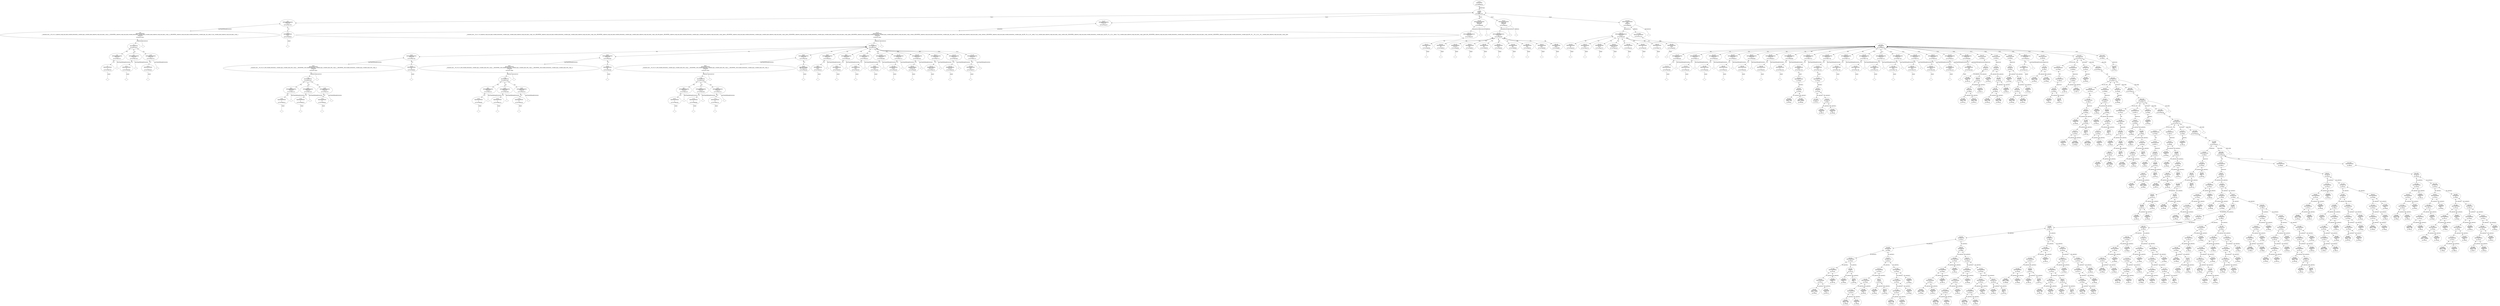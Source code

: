 digraph "G./hack.c.dot" {
"0x7f2d7889d7b0"[label="6:7\nSgInitializedName\na\n1\n0x7f2d7889d7b0\n" ];
"0x7f2d7889d7b0" -> "0x7f2d7889d7b0__initptr__null"[label="initptr" dir=none ];
"0x7f2d7889d7b0__initptr__null"[label="" shape=diamond ];
"0x7f2d78692010"[label="5:8\nSgVariableDeclaration\n!isForward\n2\n0x7f2d78692010\n" ];
"0x7f2d78692010" -> "0x7f2d78692010__baseTypeDefiningDeclaration__null"[label="baseTypeDefiningDeclaration" dir=none ];
"0x7f2d78692010__baseTypeDefiningDeclaration__null"[label="" shape=diamond ];
"0x7f2d78692010" -> "0x7f2d7889d7b0"[label="*[1]" dir=both ];
"0x7f2d7889d8d8"[label="10:11\nSgInitializedName\nb\n1\n0x7f2d7889d8d8\n" ];
"0x7f2d7889d8d8" -> "0x7f2d7889d8d8__initptr__null"[label="initptr" dir=none ];
"0x7f2d7889d8d8__initptr__null"[label="" shape=diamond ];
"0x7f2d78692290"[label="9:12\nSgVariableDeclaration\n!isForward\n2\n0x7f2d78692290\n" ];
"0x7f2d78692290" -> "0x7f2d78692290__baseTypeDefiningDeclaration__null"[label="baseTypeDefiningDeclaration" dir=none ];
"0x7f2d78692290__baseTypeDefiningDeclaration__null"[label="" shape=diamond ];
"0x7f2d78692290" -> "0x7f2d7889d8d8"[label="*[1]" dir=both ];
"0x7f2d7889da00"[label="14:15\nSgInitializedName\nc\n1\n0x7f2d7889da00\n" ];
"0x7f2d7889da00" -> "0x7f2d7889da00__initptr__null"[label="initptr" dir=none ];
"0x7f2d7889da00__initptr__null"[label="" shape=diamond ];
"0x7f2d78692510"[label="13:16\nSgVariableDeclaration\n!isForward\n2\n0x7f2d78692510\n" ];
"0x7f2d78692510" -> "0x7f2d78692510__baseTypeDefiningDeclaration__null"[label="baseTypeDefiningDeclaration" dir=none ];
"0x7f2d78692510__baseTypeDefiningDeclaration__null"[label="" shape=diamond ];
"0x7f2d78692510" -> "0x7f2d7889da00"[label="*[1]" dir=both ];
"0x7f2d7872f010"[label="4:17\nSgClassDefinition\n3\n0x7f2d7872f010\n" ];
"0x7f2d7872f010" -> "0x7f2d78692010"[label="*[0]" dir=both ];
"0x7f2d7872f010" -> "0x7f2d78692290"[label="*[1]" dir=both ];
"0x7f2d7872f010" -> "0x7f2d78692510"[label="*[2]" dir=both ];
"0x7f2d78778010"[label="3:18\nSgClassDeclaration\n__unnamed_class___F0_L10_C1_unknown_scope_and_name_variable_declaration__variable_type_i_variable_name_unknown_scope_and_name__scope__a__DELIMITER__unknown_scope_and_name_variable_declaration__variable_type_f_variable_name_unknown_scope_and_name__scope__b__DELIMITER__unknown_scope_and_name_variable_declaration__variable_type__Ab_i_index_10_Ae__variable_name_unknown_scope_and_name__scope__c\n!isForward\n2\n0x7f2d78778010\n" ];
"0x7f2d78778010" -> "0x7f2d7872f010"[label="definition" dir=both ];
"0x7f2d78778010" -> "0x7f2d78778010__decoratorList__null"[label="decoratorList" dir=none ];
"0x7f2d78778010__decoratorList__null"[label="" shape=diamond ];
"0x7f2d7889db28"[label="19:20\nSgInitializedName\nbubba\n1\n0x7f2d7889db28\n" ];
"0x7f2d7889db28" -> "0x7f2d7889db28__initptr__null"[label="initptr" dir=none ];
"0x7f2d7889db28__initptr__null"[label="" shape=diamond ];
"0x7f2d78692790"[label="2:21\nSgVariableDeclaration\n!isForward\n2\n0x7f2d78692790\n" ];
"0x7f2d78692790" -> "0x7f2d78778010"[label="baseTypeDefiningDeclaration" dir=both ];
"0x7f2d78692790" -> "0x7f2d7889db28"[label="*[1]" dir=both ];
"0x7f2d7889dc50"[label="29:30\nSgInitializedName\ni\n1\n0x7f2d7889dc50\n" ];
"0x7f2d7889dc50" -> "0x7f2d7889dc50__initptr__null"[label="initptr" dir=none ];
"0x7f2d7889dc50__initptr__null"[label="" shape=diamond ];
"0x7f2d78692a10"[label="28:31\nSgVariableDeclaration\n!isForward\n2\n0x7f2d78692a10\n" ];
"0x7f2d78692a10" -> "0x7f2d78692a10__baseTypeDefiningDeclaration__null"[label="baseTypeDefiningDeclaration" dir=none ];
"0x7f2d78692a10__baseTypeDefiningDeclaration__null"[label="" shape=diamond ];
"0x7f2d78692a10" -> "0x7f2d7889dc50"[label="*[1]" dir=both ];
"0x7f2d7889dd78"[label="33:34\nSgInitializedName\nj\n1\n0x7f2d7889dd78\n" ];
"0x7f2d7889dd78" -> "0x7f2d7889dd78__initptr__null"[label="initptr" dir=none ];
"0x7f2d7889dd78__initptr__null"[label="" shape=diamond ];
"0x7f2d78692c90"[label="32:35\nSgVariableDeclaration\n!isForward\n2\n0x7f2d78692c90\n" ];
"0x7f2d78692c90" -> "0x7f2d78692c90__baseTypeDefiningDeclaration__null"[label="baseTypeDefiningDeclaration" dir=none ];
"0x7f2d78692c90__baseTypeDefiningDeclaration__null"[label="" shape=diamond ];
"0x7f2d78692c90" -> "0x7f2d7889dd78"[label="*[1]" dir=both ];
"0x7f2d7889dea0"[label="37:38\nSgInitializedName\nk\n1\n0x7f2d7889dea0\n" ];
"0x7f2d7889dea0" -> "0x7f2d7889dea0__initptr__null"[label="initptr" dir=none ];
"0x7f2d7889dea0__initptr__null"[label="" shape=diamond ];
"0x7f2d78692f10"[label="36:39\nSgVariableDeclaration\n!isForward\n2\n0x7f2d78692f10\n" ];
"0x7f2d78692f10" -> "0x7f2d78692f10__baseTypeDefiningDeclaration__null"[label="baseTypeDefiningDeclaration" dir=none ];
"0x7f2d78692f10__baseTypeDefiningDeclaration__null"[label="" shape=diamond ];
"0x7f2d78692f10" -> "0x7f2d7889dea0"[label="*[1]" dir=both ];
"0x7f2d7872f260"[label="27:40\nSgClassDefinition\n3\n0x7f2d7872f260\n" ];
"0x7f2d7872f260" -> "0x7f2d78692a10"[label="*[0]" dir=both ];
"0x7f2d7872f260" -> "0x7f2d78692c90"[label="*[1]" dir=both ];
"0x7f2d7872f260" -> "0x7f2d78692f10"[label="*[2]" dir=both ];
"0x7f2d78778a30"[label="26:41\nSgClassDeclaration\n__unnamed_class___F0_L18_C3_L0R_variable_declaration__variable_type_i_variable_name_L0R__scope__i__DELIMITER__L0R_variable_declaration__variable_type_i_variable_name_L0R__scope__j__DELIMITER__L0R_variable_declaration__variable_type_i_variable_name_L0R__scope__k\n!isForward\n2\n0x7f2d78778a30\n" ];
"0x7f2d78778a30" -> "0x7f2d7872f260"[label="definition" dir=both ];
"0x7f2d78778a30" -> "0x7f2d78778a30__decoratorList__null"[label="decoratorList" dir=none ];
"0x7f2d78778a30__decoratorList__null"[label="" shape=diamond ];
"0x7f2d7889dfc8"[label="42:43\nSgInitializedName\nlow\n1\n0x7f2d7889dfc8\n" ];
"0x7f2d7889dfc8" -> "0x7f2d7889dfc8__initptr__null"[label="initptr" dir=none ];
"0x7f2d7889dfc8__initptr__null"[label="" shape=diamond ];
"0x7f2d78693190"[label="25:44\nSgVariableDeclaration\n!isForward\n2\n0x7f2d78693190\n" ];
"0x7f2d78693190" -> "0x7f2d78778a30"[label="baseTypeDefiningDeclaration" dir=both ];
"0x7f2d78693190" -> "0x7f2d7889dfc8"[label="*[1]" dir=both ];
"0x7f2d7889e0f0"[label="49:50\nSgInitializedName\ni\n1\n0x7f2d7889e0f0\n" ];
"0x7f2d7889e0f0" -> "0x7f2d7889e0f0__initptr__null"[label="initptr" dir=none ];
"0x7f2d7889e0f0__initptr__null"[label="" shape=diamond ];
"0x7f2d78693410"[label="48:51\nSgVariableDeclaration\n!isForward\n2\n0x7f2d78693410\n" ];
"0x7f2d78693410" -> "0x7f2d78693410__baseTypeDefiningDeclaration__null"[label="baseTypeDefiningDeclaration" dir=none ];
"0x7f2d78693410__baseTypeDefiningDeclaration__null"[label="" shape=diamond ];
"0x7f2d78693410" -> "0x7f2d7889e0f0"[label="*[1]" dir=both ];
"0x7f2d7889e218"[label="53:54\nSgInitializedName\nj\n1\n0x7f2d7889e218\n" ];
"0x7f2d7889e218" -> "0x7f2d7889e218__initptr__null"[label="initptr" dir=none ];
"0x7f2d7889e218__initptr__null"[label="" shape=diamond ];
"0x7f2d78693690"[label="52:55\nSgVariableDeclaration\n!isForward\n2\n0x7f2d78693690\n" ];
"0x7f2d78693690" -> "0x7f2d78693690__baseTypeDefiningDeclaration__null"[label="baseTypeDefiningDeclaration" dir=none ];
"0x7f2d78693690__baseTypeDefiningDeclaration__null"[label="" shape=diamond ];
"0x7f2d78693690" -> "0x7f2d7889e218"[label="*[1]" dir=both ];
"0x7f2d7889e340"[label="57:58\nSgInitializedName\nk\n1\n0x7f2d7889e340\n" ];
"0x7f2d7889e340" -> "0x7f2d7889e340__initptr__null"[label="initptr" dir=none ];
"0x7f2d7889e340__initptr__null"[label="" shape=diamond ];
"0x7f2d78693910"[label="56:59\nSgVariableDeclaration\n!isForward\n2\n0x7f2d78693910\n" ];
"0x7f2d78693910" -> "0x7f2d78693910__baseTypeDefiningDeclaration__null"[label="baseTypeDefiningDeclaration" dir=none ];
"0x7f2d78693910__baseTypeDefiningDeclaration__null"[label="" shape=diamond ];
"0x7f2d78693910" -> "0x7f2d7889e340"[label="*[1]" dir=both ];
"0x7f2d7872f388"[label="47:60\nSgClassDefinition\n3\n0x7f2d7872f388\n" ];
"0x7f2d7872f388" -> "0x7f2d78693410"[label="*[0]" dir=both ];
"0x7f2d7872f388" -> "0x7f2d78693690"[label="*[1]" dir=both ];
"0x7f2d7872f388" -> "0x7f2d78693910"[label="*[2]" dir=both ];
"0x7f2d78778f40"[label="46:61\nSgClassDeclaration\n__unnamed_class___F0_L19_C3_L0R_variable_declaration__variable_type_i_variable_name_L0R__scope__i__DELIMITER__L0R_variable_declaration__variable_type_i_variable_name_L0R__scope__j__DELIMITER__L0R_variable_declaration__variable_type_i_variable_name_L0R__scope__k\n!isForward\n2\n0x7f2d78778f40\n" ];
"0x7f2d78778f40" -> "0x7f2d7872f388"[label="definition" dir=both ];
"0x7f2d78778f40" -> "0x7f2d78778f40__decoratorList__null"[label="decoratorList" dir=none ];
"0x7f2d78778f40__decoratorList__null"[label="" shape=diamond ];
"0x7f2d7889e468"[label="62:63\nSgInitializedName\ndim\n1\n0x7f2d7889e468\n" ];
"0x7f2d7889e468" -> "0x7f2d7889e468__initptr__null"[label="initptr" dir=none ];
"0x7f2d7889e468__initptr__null"[label="" shape=diamond ];
"0x7f2d78693b90"[label="45:64\nSgVariableDeclaration\n!isForward\n2\n0x7f2d78693b90\n" ];
"0x7f2d78693b90" -> "0x7f2d78778f40"[label="baseTypeDefiningDeclaration" dir=both ];
"0x7f2d78693b90" -> "0x7f2d7889e468"[label="*[1]" dir=both ];
"0x7f2d7889e590"[label="69:70\nSgInitializedName\ni\n1\n0x7f2d7889e590\n" ];
"0x7f2d7889e590" -> "0x7f2d7889e590__initptr__null"[label="initptr" dir=none ];
"0x7f2d7889e590__initptr__null"[label="" shape=diamond ];
"0x7f2d78693e10"[label="68:71\nSgVariableDeclaration\n!isForward\n2\n0x7f2d78693e10\n" ];
"0x7f2d78693e10" -> "0x7f2d78693e10__baseTypeDefiningDeclaration__null"[label="baseTypeDefiningDeclaration" dir=none ];
"0x7f2d78693e10__baseTypeDefiningDeclaration__null"[label="" shape=diamond ];
"0x7f2d78693e10" -> "0x7f2d7889e590"[label="*[1]" dir=both ];
"0x7f2d7889e6b8"[label="73:74\nSgInitializedName\nj\n1\n0x7f2d7889e6b8\n" ];
"0x7f2d7889e6b8" -> "0x7f2d7889e6b8__initptr__null"[label="initptr" dir=none ];
"0x7f2d7889e6b8__initptr__null"[label="" shape=diamond ];
"0x7f2d78694090"[label="72:75\nSgVariableDeclaration\n!isForward\n2\n0x7f2d78694090\n" ];
"0x7f2d78694090" -> "0x7f2d78694090__baseTypeDefiningDeclaration__null"[label="baseTypeDefiningDeclaration" dir=none ];
"0x7f2d78694090__baseTypeDefiningDeclaration__null"[label="" shape=diamond ];
"0x7f2d78694090" -> "0x7f2d7889e6b8"[label="*[1]" dir=both ];
"0x7f2d7889e7e0"[label="77:78\nSgInitializedName\nk\n1\n0x7f2d7889e7e0\n" ];
"0x7f2d7889e7e0" -> "0x7f2d7889e7e0__initptr__null"[label="initptr" dir=none ];
"0x7f2d7889e7e0__initptr__null"[label="" shape=diamond ];
"0x7f2d78694310"[label="76:79\nSgVariableDeclaration\n!isForward\n2\n0x7f2d78694310\n" ];
"0x7f2d78694310" -> "0x7f2d78694310__baseTypeDefiningDeclaration__null"[label="baseTypeDefiningDeclaration" dir=none ];
"0x7f2d78694310__baseTypeDefiningDeclaration__null"[label="" shape=diamond ];
"0x7f2d78694310" -> "0x7f2d7889e7e0"[label="*[1]" dir=both ];
"0x7f2d7872f4b0"[label="67:80\nSgClassDefinition\n3\n0x7f2d7872f4b0\n" ];
"0x7f2d7872f4b0" -> "0x7f2d78693e10"[label="*[0]" dir=both ];
"0x7f2d7872f4b0" -> "0x7f2d78694090"[label="*[1]" dir=both ];
"0x7f2d7872f4b0" -> "0x7f2d78694310"[label="*[2]" dir=both ];
"0x7f2d78779450"[label="66:81\nSgClassDeclaration\n__unnamed_class___F0_L20_C3_L0R_variable_declaration__variable_type_i_variable_name_L0R__scope__i__DELIMITER__L0R_variable_declaration__variable_type_i_variable_name_L0R__scope__j__DELIMITER__L0R_variable_declaration__variable_type_i_variable_name_L0R__scope__k\n!isForward\n2\n0x7f2d78779450\n" ];
"0x7f2d78779450" -> "0x7f2d7872f4b0"[label="definition" dir=both ];
"0x7f2d78779450" -> "0x7f2d78779450__decoratorList__null"[label="decoratorList" dir=none ];
"0x7f2d78779450__decoratorList__null"[label="" shape=diamond ];
"0x7f2d7889e908"[label="82:83\nSgInitializedName\ndim_with_ghosts\n1\n0x7f2d7889e908\n" ];
"0x7f2d7889e908" -> "0x7f2d7889e908__initptr__null"[label="initptr" dir=none ];
"0x7f2d7889e908__initptr__null"[label="" shape=diamond ];
"0x7f2d78694590"[label="65:84\nSgVariableDeclaration\n!isForward\n2\n0x7f2d78694590\n" ];
"0x7f2d78694590" -> "0x7f2d78779450"[label="baseTypeDefiningDeclaration" dir=both ];
"0x7f2d78694590" -> "0x7f2d7889e908"[label="*[1]" dir=both ];
"0x7f2d7889ea30"[label="86:87\nSgInitializedName\nghosts\n1\n0x7f2d7889ea30\n" ];
"0x7f2d7889ea30" -> "0x7f2d7889ea30__initptr__null"[label="initptr" dir=none ];
"0x7f2d7889ea30__initptr__null"[label="" shape=diamond ];
"0x7f2d78694810"[label="85:88\nSgVariableDeclaration\n!isForward\n2\n0x7f2d78694810\n" ];
"0x7f2d78694810" -> "0x7f2d78694810__baseTypeDefiningDeclaration__null"[label="baseTypeDefiningDeclaration" dir=none ];
"0x7f2d78694810__baseTypeDefiningDeclaration__null"[label="" shape=diamond ];
"0x7f2d78694810" -> "0x7f2d7889ea30"[label="*[1]" dir=both ];
"0x7f2d7889eb58"[label="90:91\nSgInitializedName\npencil\n1\n0x7f2d7889eb58\n" ];
"0x7f2d7889eb58" -> "0x7f2d7889eb58__initptr__null"[label="initptr" dir=none ];
"0x7f2d7889eb58__initptr__null"[label="" shape=diamond ];
"0x7f2d78694a90"[label="89:92\nSgVariableDeclaration\n!isForward\n2\n0x7f2d78694a90\n" ];
"0x7f2d78694a90" -> "0x7f2d78694a90__baseTypeDefiningDeclaration__null"[label="baseTypeDefiningDeclaration" dir=none ];
"0x7f2d78694a90__baseTypeDefiningDeclaration__null"[label="" shape=diamond ];
"0x7f2d78694a90" -> "0x7f2d7889eb58"[label="*[1]" dir=both ];
"0x7f2d7889ec80"[label="94:95\nSgInitializedName\nplane\n1\n0x7f2d7889ec80\n" ];
"0x7f2d7889ec80" -> "0x7f2d7889ec80__initptr__null"[label="initptr" dir=none ];
"0x7f2d7889ec80__initptr__null"[label="" shape=diamond ];
"0x7f2d78694d10"[label="93:96\nSgVariableDeclaration\n!isForward\n2\n0x7f2d78694d10\n" ];
"0x7f2d78694d10" -> "0x7f2d78694d10__baseTypeDefiningDeclaration__null"[label="baseTypeDefiningDeclaration" dir=none ];
"0x7f2d78694d10__baseTypeDefiningDeclaration__null"[label="" shape=diamond ];
"0x7f2d78694d10" -> "0x7f2d7889ec80"[label="*[1]" dir=both ];
"0x7f2d7889eda8"[label="98:99\nSgInitializedName\nvolume\n1\n0x7f2d7889eda8\n" ];
"0x7f2d7889eda8" -> "0x7f2d7889eda8__initptr__null"[label="initptr" dir=none ];
"0x7f2d7889eda8__initptr__null"[label="" shape=diamond ];
"0x7f2d78694f90"[label="97:100\nSgVariableDeclaration\n!isForward\n2\n0x7f2d78694f90\n" ];
"0x7f2d78694f90" -> "0x7f2d78694f90__baseTypeDefiningDeclaration__null"[label="baseTypeDefiningDeclaration" dir=none ];
"0x7f2d78694f90__baseTypeDefiningDeclaration__null"[label="" shape=diamond ];
"0x7f2d78694f90" -> "0x7f2d7889eda8"[label="*[1]" dir=both ];
"0x7f2d7889eed0"[label="102:103\nSgInitializedName\nbufsizes\n1\n0x7f2d7889eed0\n" ];
"0x7f2d7889eed0" -> "0x7f2d7889eed0__initptr__null"[label="initptr" dir=none ];
"0x7f2d7889eed0__initptr__null"[label="" shape=diamond ];
"0x7f2d78695210"[label="101:104\nSgVariableDeclaration\n!isForward\n2\n0x7f2d78695210\n" ];
"0x7f2d78695210" -> "0x7f2d78695210__baseTypeDefiningDeclaration__null"[label="baseTypeDefiningDeclaration" dir=none ];
"0x7f2d78695210__baseTypeDefiningDeclaration__null"[label="" shape=diamond ];
"0x7f2d78695210" -> "0x7f2d7889eed0"[label="*[1]" dir=both ];
"0x7f2d7889eff8"[label="106:107\nSgInitializedName\nsurface_bufs\n1\n0x7f2d7889eff8\n" ];
"0x7f2d7889eff8" -> "0x7f2d7889eff8__initptr__null"[label="initptr" dir=none ];
"0x7f2d7889eff8__initptr__null"[label="" shape=diamond ];
"0x7f2d78695490"[label="105:108\nSgVariableDeclaration\n!isForward\n2\n0x7f2d78695490\n" ];
"0x7f2d78695490" -> "0x7f2d78695490__baseTypeDefiningDeclaration__null"[label="baseTypeDefiningDeclaration" dir=none ];
"0x7f2d78695490__baseTypeDefiningDeclaration__null"[label="" shape=diamond ];
"0x7f2d78695490" -> "0x7f2d7889eff8"[label="*[1]" dir=both ];
"0x7f2d7889f120"[label="110:111\nSgInitializedName\nghost_bufs\n1\n0x7f2d7889f120\n" ];
"0x7f2d7889f120" -> "0x7f2d7889f120__initptr__null"[label="initptr" dir=none ];
"0x7f2d7889f120__initptr__null"[label="" shape=diamond ];
"0x7f2d78695710"[label="109:112\nSgVariableDeclaration\n!isForward\n2\n0x7f2d78695710\n" ];
"0x7f2d78695710" -> "0x7f2d78695710__baseTypeDefiningDeclaration__null"[label="baseTypeDefiningDeclaration" dir=none ];
"0x7f2d78695710__baseTypeDefiningDeclaration__null"[label="" shape=diamond ];
"0x7f2d78695710" -> "0x7f2d7889f120"[label="*[1]" dir=both ];
"0x7f2d7889f248"[label="114:115\nSgInitializedName\nnumGrids\n1\n0x7f2d7889f248\n" ];
"0x7f2d7889f248" -> "0x7f2d7889f248__initptr__null"[label="initptr" dir=none ];
"0x7f2d7889f248__initptr__null"[label="" shape=diamond ];
"0x7f2d78695990"[label="113:116\nSgVariableDeclaration\n!isForward\n2\n0x7f2d78695990\n" ];
"0x7f2d78695990" -> "0x7f2d78695990__baseTypeDefiningDeclaration__null"[label="baseTypeDefiningDeclaration" dir=none ];
"0x7f2d78695990__baseTypeDefiningDeclaration__null"[label="" shape=diamond ];
"0x7f2d78695990" -> "0x7f2d7889f248"[label="*[1]" dir=both ];
"0x7f2d7889f370"[label="118:119\nSgInitializedName\ngrids\n1\n0x7f2d7889f370\n" ];
"0x7f2d7889f370" -> "0x7f2d7889f370__initptr__null"[label="initptr" dir=none ];
"0x7f2d7889f370__initptr__null"[label="" shape=diamond ];
"0x7f2d78695c10"[label="117:120\nSgVariableDeclaration\n!isForward\n2\n0x7f2d78695c10\n" ];
"0x7f2d78695c10" -> "0x7f2d78695c10__baseTypeDefiningDeclaration__null"[label="baseTypeDefiningDeclaration" dir=none ];
"0x7f2d78695c10__baseTypeDefiningDeclaration__null"[label="" shape=diamond ];
"0x7f2d78695c10" -> "0x7f2d7889f370"[label="*[1]" dir=both ];
"0x7f2d7872f138"[label="24:121\nSgClassDefinition\n12\n0x7f2d7872f138\n" ];
"0x7f2d7872f138" -> "0x7f2d78693190"[label="*[0]" dir=both ];
"0x7f2d7872f138" -> "0x7f2d78693b90"[label="*[1]" dir=both ];
"0x7f2d7872f138" -> "0x7f2d78694590"[label="*[2]" dir=both ];
"0x7f2d7872f138" -> "0x7f2d78694810"[label="*[3]" dir=both ];
"0x7f2d7872f138" -> "0x7f2d78694a90"[label="*[4]" dir=both ];
"0x7f2d7872f138" -> "0x7f2d78694d10"[label="*[5]" dir=both ];
"0x7f2d7872f138" -> "0x7f2d78694f90"[label="*[6]" dir=both ];
"0x7f2d7872f138" -> "0x7f2d78695210"[label="*[7]" dir=both ];
"0x7f2d7872f138" -> "0x7f2d78695490"[label="*[8]" dir=both ];
"0x7f2d7872f138" -> "0x7f2d78695710"[label="*[9]" dir=both ];
"0x7f2d7872f138" -> "0x7f2d78695990"[label="*[10]" dir=both ];
"0x7f2d7872f138" -> "0x7f2d78695c10"[label="*[11]" dir=both ];
"0x7f2d78778520"[label="23:122\nSgClassDeclaration\n__unnamed_class___F0_L17_C9_unknown_scope_and_name_variable_declaration__variable_type__variable_name_unknown_scope_and_name__scope__low__DELIMITER__unknown_scope_and_name_variable_declaration__variable_type__variable_name_unknown_scope_and_name__scope__dim__DELIMITER__unknown_scope_and_name_variable_declaration__variable_type__variable_name_unknown_scope_and_name__scope__dim_with_ghosts__DELIMITER__unknown_scope_and_name_variable_declaration__variable_type_i_variable_name_unknown_scope_and_name__scope__ghosts__DELIMITER__unknown_scope_and_name_variable_declaration__variable_type_i_variable_name_unknown_scope_and_name__scope__pencil__DELIMITER__unknown_scope_and_name_variable_declaration__variable_type_i_variable_name_unknown_scope_and_name__scope__plane__DELIMITER__unknown_scope_and_name_variable_declaration__variable_type_i_variable_name_unknown_scope_and_name__scope__volume__DELIMITER__unknown_scope_and_name_variable_declaration__variable_type__Ab_i_index_27_Ae__variable_name_unknown_scope_and_name__scope__bufsizes__DELIMITER__unknown_scope_and_name_variable_declaration__variable_type__Ab_RST__Pb__d__Pe___index_27_Ae__variable_name_unknown_scope_and_name__scope__surface_bufs__DELIMITER__unknown_scope_and_name_variable_declaration__variable_type__Ab_RST__Pb__d__Pe___index_27_Ae__variable_name_unknown_scope_and_name__scope__ghost_bufs__DELIMITER__unknown_scope_and_name_variable_declaration__variable_type_i_variable_name_unknown_scope_and_name__scope__numGrids__DELIMITER__unknown_scope_and_name_variable_declaration__variable_type_RST__Pb____Pb__d__Pe____Pe___variable_name_unknown_scope_and_name__scope__grids\n!isForward\n2\n0x7f2d78778520\n" ];
"0x7f2d78778520" -> "0x7f2d7872f138"[label="definition" dir=both ];
"0x7f2d78778520" -> "0x7f2d78778520__decoratorList__null"[label="decoratorList" dir=none ];
"0x7f2d78778520__decoratorList__null"[label="" shape=diamond ];
"0x7f2d7856a010"[label="22:123\nSgTypedefDeclaration\n!isForward\n1\n0x7f2d7856a010\n" ];
"0x7f2d7856a010" -> "0x7f2d78778520"[label="declaration" dir=both ];
"0x7f2d7889f498"[label="126:127\nSgInitializedName\nbox\n1\n0x7f2d7889f498\n" ];
"0x7f2d7889f498" -> "0x7f2d7889f498__initptr__null"[label="initptr" dir=none ];
"0x7f2d7889f498__initptr__null"[label="" shape=diamond ];
"0x7f2d788eb628"[label="125:128\nSgFunctionParameterList\n!isForward\n1\n0x7f2d788eb628\n" ];
"0x7f2d788eb628" -> "0x7f2d7889f498"[label="*[0]" dir=both ];
"0x7f2d7899a908"[label="124:129\nSgFunctionDeclaration\ndestroy_box\nisForward\n3\n0x7f2d7899a908\n" ];
"0x7f2d7899a908" -> "0x7f2d788eb628"[label="parameterList" dir=both ];
"0x7f2d7899a908" -> "0x7f2d7899a908__decoratorList__null"[label="decoratorList" dir=none ];
"0x7f2d7899a908__decoratorList__null"[label="" shape=diamond ];
"0x7f2d7899a908" -> "0x7f2d7899a908__definition__null"[label="definition" dir=none ];
"0x7f2d7899a908__definition__null"[label="" shape=diamond ];
"0x7f2d7889f5c0"[label="132:133\nSgInitializedName\nbox\n1\n0x7f2d7889f5c0\n" ];
"0x7f2d7889f5c0" -> "0x7f2d7889f5c0__initptr__null"[label="initptr" dir=none ];
"0x7f2d7889f5c0__initptr__null"[label="" shape=diamond ];
"0x7f2d7889f6e8"[label="134:135\nSgInitializedName\nnumGrids\n1\n0x7f2d7889f6e8\n" ];
"0x7f2d7889f6e8" -> "0x7f2d7889f6e8__initptr__null"[label="initptr" dir=none ];
"0x7f2d7889f6e8__initptr__null"[label="" shape=diamond ];
"0x7f2d7889f810"[label="136:137\nSgInitializedName\nlow_i\n1\n0x7f2d7889f810\n" ];
"0x7f2d7889f810" -> "0x7f2d7889f810__initptr__null"[label="initptr" dir=none ];
"0x7f2d7889f810__initptr__null"[label="" shape=diamond ];
"0x7f2d7889f938"[label="138:139\nSgInitializedName\nlow_j\n1\n0x7f2d7889f938\n" ];
"0x7f2d7889f938" -> "0x7f2d7889f938__initptr__null"[label="initptr" dir=none ];
"0x7f2d7889f938__initptr__null"[label="" shape=diamond ];
"0x7f2d7889fa60"[label="140:141\nSgInitializedName\nlow_k\n1\n0x7f2d7889fa60\n" ];
"0x7f2d7889fa60" -> "0x7f2d7889fa60__initptr__null"[label="initptr" dir=none ];
"0x7f2d7889fa60__initptr__null"[label="" shape=diamond ];
"0x7f2d7889fb88"[label="142:143\nSgInitializedName\ndim_i\n1\n0x7f2d7889fb88\n" ];
"0x7f2d7889fb88" -> "0x7f2d7889fb88__initptr__null"[label="initptr" dir=none ];
"0x7f2d7889fb88__initptr__null"[label="" shape=diamond ];
"0x7f2d7889fcb0"[label="144:145\nSgInitializedName\ndim_j\n1\n0x7f2d7889fcb0\n" ];
"0x7f2d7889fcb0" -> "0x7f2d7889fcb0__initptr__null"[label="initptr" dir=none ];
"0x7f2d7889fcb0__initptr__null"[label="" shape=diamond ];
"0x7f2d7889fdd8"[label="146:147\nSgInitializedName\ndim_k\n1\n0x7f2d7889fdd8\n" ];
"0x7f2d7889fdd8" -> "0x7f2d7889fdd8__initptr__null"[label="initptr" dir=none ];
"0x7f2d7889fdd8__initptr__null"[label="" shape=diamond ];
"0x7f2d7889ff00"[label="148:149\nSgInitializedName\nghosts\n1\n0x7f2d7889ff00\n" ];
"0x7f2d7889ff00" -> "0x7f2d7889ff00__initptr__null"[label="initptr" dir=none ];
"0x7f2d7889ff00__initptr__null"[label="" shape=diamond ];
"0x7f2d788eb860"[label="131:150\nSgFunctionParameterList\n!isForward\n9\n0x7f2d788eb860\n" ];
"0x7f2d788eb860" -> "0x7f2d7889f5c0"[label="*[0]" dir=both ];
"0x7f2d788eb860" -> "0x7f2d7889f6e8"[label="*[1]" dir=both ];
"0x7f2d788eb860" -> "0x7f2d7889f810"[label="*[2]" dir=both ];
"0x7f2d788eb860" -> "0x7f2d7889f938"[label="*[3]" dir=both ];
"0x7f2d788eb860" -> "0x7f2d7889fa60"[label="*[4]" dir=both ];
"0x7f2d788eb860" -> "0x7f2d7889fb88"[label="*[5]" dir=both ];
"0x7f2d788eb860" -> "0x7f2d7889fcb0"[label="*[6]" dir=both ];
"0x7f2d788eb860" -> "0x7f2d7889fdd8"[label="*[7]" dir=both ];
"0x7f2d788eb860" -> "0x7f2d7889ff00"[label="*[8]" dir=both ];
"0x7f2d7899aca0"[label="130:151\nSgFunctionDeclaration\ncreate_box\nisForward\n3\n0x7f2d7899aca0\n" ];
"0x7f2d7899aca0" -> "0x7f2d788eb860"[label="parameterList" dir=both ];
"0x7f2d7899aca0" -> "0x7f2d7899aca0__decoratorList__null"[label="decoratorList" dir=none ];
"0x7f2d7899aca0__decoratorList__null"[label="" shape=diamond ];
"0x7f2d7899aca0" -> "0x7f2d7899aca0__definition__null"[label="definition" dir=none ];
"0x7f2d7899aca0__definition__null"[label="" shape=diamond ];
"0x7f2d788a0028"[label="154:155\nSgInitializedName\nbox\n1\n0x7f2d788a0028\n" ];
"0x7f2d788a0028" -> "0x7f2d788a0028__initptr__null"[label="initptr" dir=none ];
"0x7f2d788a0028__initptr__null"[label="" shape=diamond ];
"0x7f2d788a0150"[label="156:157\nSgInitializedName\nphi_id\n1\n0x7f2d788a0150\n" ];
"0x7f2d788a0150" -> "0x7f2d788a0150__initptr__null"[label="initptr" dir=none ];
"0x7f2d788a0150__initptr__null"[label="" shape=diamond ];
"0x7f2d788a0278"[label="158:159\nSgInitializedName\nrhs_id\n1\n0x7f2d788a0278\n" ];
"0x7f2d788a0278" -> "0x7f2d788a0278__initptr__null"[label="initptr" dir=none ];
"0x7f2d788a0278__initptr__null"[label="" shape=diamond ];
"0x7f2d788a03a0"[label="160:161\nSgInitializedName\ntemp_phi_id\n1\n0x7f2d788a03a0\n" ];
"0x7f2d788a03a0" -> "0x7f2d788a03a0__initptr__null"[label="initptr" dir=none ];
"0x7f2d788a03a0__initptr__null"[label="" shape=diamond ];
"0x7f2d788a04c8"[label="162:163\nSgInitializedName\na\n1\n0x7f2d788a04c8\n" ];
"0x7f2d788a04c8" -> "0x7f2d788a04c8__initptr__null"[label="initptr" dir=none ];
"0x7f2d788a04c8__initptr__null"[label="" shape=diamond ];
"0x7f2d788a05f0"[label="164:165\nSgInitializedName\nb\n1\n0x7f2d788a05f0\n" ];
"0x7f2d788a05f0" -> "0x7f2d788a05f0__initptr__null"[label="initptr" dir=none ];
"0x7f2d788a05f0__initptr__null"[label="" shape=diamond ];
"0x7f2d788a0718"[label="166:167\nSgInitializedName\nh\n1\n0x7f2d788a0718\n" ];
"0x7f2d788a0718" -> "0x7f2d788a0718__initptr__null"[label="initptr" dir=none ];
"0x7f2d788a0718__initptr__null"[label="" shape=diamond ];
"0x7f2d788a0840"[label="168:169\nSgInitializedName\nsweep\n1\n0x7f2d788a0840\n" ];
"0x7f2d788a0840" -> "0x7f2d788a0840__initptr__null"[label="initptr" dir=none ];
"0x7f2d788a0840__initptr__null"[label="" shape=diamond ];
"0x7f2d788eba98"[label="153:170\nSgFunctionParameterList\n!isForward\n8\n0x7f2d788eba98\n" ];
"0x7f2d788eba98" -> "0x7f2d788a0028"[label="*[0]" dir=both ];
"0x7f2d788eba98" -> "0x7f2d788a0150"[label="*[1]" dir=both ];
"0x7f2d788eba98" -> "0x7f2d788a0278"[label="*[2]" dir=both ];
"0x7f2d788eba98" -> "0x7f2d788a03a0"[label="*[3]" dir=both ];
"0x7f2d788eba98" -> "0x7f2d788a04c8"[label="*[4]" dir=both ];
"0x7f2d788eba98" -> "0x7f2d788a05f0"[label="*[5]" dir=both ];
"0x7f2d788eba98" -> "0x7f2d788a0718"[label="*[6]" dir=both ];
"0x7f2d788eba98" -> "0x7f2d788a0840"[label="*[7]" dir=both ];
"0x7f2d788a0968"[label="174:175\nSgInitializedName\ni\n1\n0x7f2d788a0968\n" ];
"0x7f2d788a0968" -> "0x7f2d788a0968__initptr__null"[label="initptr" dir=none ];
"0x7f2d788a0968__initptr__null"[label="" shape=diamond ];
"0x7f2d78695e90"[label="173:176\nSgVariableDeclaration\n!isForward\n2\n0x7f2d78695e90\n" ];
"0x7f2d78695e90" -> "0x7f2d78695e90__baseTypeDefiningDeclaration__null"[label="baseTypeDefiningDeclaration" dir=none ];
"0x7f2d78695e90__baseTypeDefiningDeclaration__null"[label="" shape=diamond ];
"0x7f2d78695e90" -> "0x7f2d788a0968"[label="*[1]" dir=both ];
"0x7f2d788a0a90"[label="178:179\nSgInitializedName\nj\n1\n0x7f2d788a0a90\n" ];
"0x7f2d788a0a90" -> "0x7f2d788a0a90__initptr__null"[label="initptr" dir=none ];
"0x7f2d788a0a90__initptr__null"[label="" shape=diamond ];
"0x7f2d78696110"[label="177:180\nSgVariableDeclaration\n!isForward\n2\n0x7f2d78696110\n" ];
"0x7f2d78696110" -> "0x7f2d78696110__baseTypeDefiningDeclaration__null"[label="baseTypeDefiningDeclaration" dir=none ];
"0x7f2d78696110__baseTypeDefiningDeclaration__null"[label="" shape=diamond ];
"0x7f2d78696110" -> "0x7f2d788a0a90"[label="*[1]" dir=both ];
"0x7f2d788a0bb8"[label="182:183\nSgInitializedName\nk\n1\n0x7f2d788a0bb8\n" ];
"0x7f2d788a0bb8" -> "0x7f2d788a0bb8__initptr__null"[label="initptr" dir=none ];
"0x7f2d788a0bb8__initptr__null"[label="" shape=diamond ];
"0x7f2d78696390"[label="181:184\nSgVariableDeclaration\n!isForward\n2\n0x7f2d78696390\n" ];
"0x7f2d78696390" -> "0x7f2d78696390__baseTypeDefiningDeclaration__null"[label="baseTypeDefiningDeclaration" dir=none ];
"0x7f2d78696390__baseTypeDefiningDeclaration__null"[label="" shape=diamond ];
"0x7f2d78696390" -> "0x7f2d788a0bb8"[label="*[1]" dir=both ];
"0x7f2d788a0ce0"[label="186:187\nSgInitializedName\ns\n1\n0x7f2d788a0ce0\n" ];
"0x7f2d788a0ce0" -> "0x7f2d788a0ce0__initptr__null"[label="initptr" dir=none ];
"0x7f2d788a0ce0__initptr__null"[label="" shape=diamond ];
"0x7f2d78696610"[label="185:188\nSgVariableDeclaration\n!isForward\n2\n0x7f2d78696610\n" ];
"0x7f2d78696610" -> "0x7f2d78696610__baseTypeDefiningDeclaration__null"[label="baseTypeDefiningDeclaration" dir=none ];
"0x7f2d78696610__baseTypeDefiningDeclaration__null"[label="" shape=diamond ];
"0x7f2d78696610" -> "0x7f2d788a0ce0"[label="*[1]" dir=both ];
"0x7f2d788a0e08"[label="190:191\nSgInitializedName\nI\n1\n0x7f2d788a0e08\n" ];
"0x7f2d788a0e08" -> "0x7f2d788a0e08__initptr__null"[label="initptr" dir=none ];
"0x7f2d788a0e08__initptr__null"[label="" shape=diamond ];
"0x7f2d78696890"[label="189:192\nSgVariableDeclaration\n!isForward\n2\n0x7f2d78696890\n" ];
"0x7f2d78696890" -> "0x7f2d78696890__baseTypeDefiningDeclaration__null"[label="baseTypeDefiningDeclaration" dir=none ];
"0x7f2d78696890__baseTypeDefiningDeclaration__null"[label="" shape=diamond ];
"0x7f2d78696890" -> "0x7f2d788a0e08"[label="*[1]" dir=both ];
"0x7f2d788a0f30"[label="194:195\nSgInitializedName\nJ\n1\n0x7f2d788a0f30\n" ];
"0x7f2d788a0f30" -> "0x7f2d788a0f30__initptr__null"[label="initptr" dir=none ];
"0x7f2d788a0f30__initptr__null"[label="" shape=diamond ];
"0x7f2d78696b10"[label="193:196\nSgVariableDeclaration\n!isForward\n2\n0x7f2d78696b10\n" ];
"0x7f2d78696b10" -> "0x7f2d78696b10__baseTypeDefiningDeclaration__null"[label="baseTypeDefiningDeclaration" dir=none ];
"0x7f2d78696b10__baseTypeDefiningDeclaration__null"[label="" shape=diamond ];
"0x7f2d78696b10" -> "0x7f2d788a0f30"[label="*[1]" dir=both ];
"0x7f2d788a1058"[label="198:199\nSgInitializedName\nK\n1\n0x7f2d788a1058\n" ];
"0x7f2d788a1058" -> "0x7f2d788a1058__initptr__null"[label="initptr" dir=none ];
"0x7f2d788a1058__initptr__null"[label="" shape=diamond ];
"0x7f2d78696d90"[label="197:200\nSgVariableDeclaration\n!isForward\n2\n0x7f2d78696d90\n" ];
"0x7f2d78696d90" -> "0x7f2d78696d90__baseTypeDefiningDeclaration__null"[label="baseTypeDefiningDeclaration" dir=none ];
"0x7f2d78696d90__baseTypeDefiningDeclaration__null"[label="" shape=diamond ];
"0x7f2d78696d90" -> "0x7f2d788a1058"[label="*[1]" dir=both ];
"0x1391fa0"[label="205:206\nSgVarRefExp\n name = box\n0\n0x1391fa0\n" ];
"0x1392008"[label="207:208\nSgVarRefExp\n name = ghosts\n0\n0x1392008\n" ];
"0x13ab5f0"[label="204:209\nSgArrowExp\n2\n0x13ab5f0\n" ];
"0x13ab5f0" -> "0x1391fa0"[label="lhs_operand_i" dir=both ];
"0x13ab5f0" -> "0x1392008"[label="rhs_operand_i" dir=both ];
"0x13c6b80"[label="203:210\nSgAssignInitializer\n1\n0x13c6b80\n" ];
"0x13c6b80" -> "0x13ab5f0"[label="operand_i" dir=both ];
"0x7f2d788a1180"[label="202:211\nSgInitializedName\nghosts\n1\n0x7f2d788a1180\n" ];
"0x7f2d788a1180" -> "0x13c6b80"[label="initptr" dir=both ];
"0x7f2d78697010"[label="201:212\nSgVariableDeclaration\n!isForward\n2\n0x7f2d78697010\n" ];
"0x7f2d78697010" -> "0x7f2d78697010__baseTypeDefiningDeclaration__null"[label="baseTypeDefiningDeclaration" dir=none ];
"0x7f2d78697010__baseTypeDefiningDeclaration__null"[label="" shape=diamond ];
"0x7f2d78697010" -> "0x7f2d788a1180"[label="*[1]" dir=both ];
"0x13e03c0"[label="217:218\nSgDoubleVal\n0\n0x13e03c0\n" ];
"0x1392070"[label="220:221\nSgVarRefExp\n name = h\n0\n0x1392070\n" ];
"0x13920d8"[label="222:223\nSgVarRefExp\n name = h\n0\n0x13920d8\n" ];
"0x13f9a10"[label="219:224\nSgMultiplyOp\n2\n0x13f9a10\n" ];
"0x13f9a10" -> "0x1392070"[label="lhs_operand_i" dir=both ];
"0x13f9a10" -> "0x13920d8"[label="rhs_operand_i" dir=both ];
"0x1414fa0"[label="216:225\nSgDivideOp\n2\n0x1414fa0\n" ];
"0x1414fa0" -> "0x13e03c0"[label="lhs_operand_i" dir=both ];
"0x1414fa0" -> "0x13f9a10"[label="rhs_operand_i" dir=both ];
"0x13c6be8"[label="215:226\nSgAssignInitializer\n1\n0x13c6be8\n" ];
"0x13c6be8" -> "0x1414fa0"[label="operand_i" dir=both ];
"0x7f2d788a12a8"[label="214:227\nSgInitializedName\nh2inv\n1\n0x7f2d788a12a8\n" ];
"0x7f2d788a12a8" -> "0x13c6be8"[label="initptr" dir=both ];
"0x7f2d78697290"[label="213:228\nSgVariableDeclaration\n!isForward\n2\n0x7f2d78697290\n" ];
"0x7f2d78697290" -> "0x7f2d78697290__baseTypeDefiningDeclaration__null"[label="baseTypeDefiningDeclaration" dir=none ];
"0x7f2d78697290__baseTypeDefiningDeclaration__null"[label="" shape=diamond ];
"0x7f2d78697290" -> "0x7f2d788a12a8"[label="*[1]" dir=both ];
"0x7f2d788a13d0"[label="230:231\nSgInitializedName\n_phi\n1\n0x7f2d788a13d0\n" ];
"0x7f2d788a13d0" -> "0x7f2d788a13d0__initptr__null"[label="initptr" dir=none ];
"0x7f2d788a13d0__initptr__null"[label="" shape=diamond ];
"0x7f2d78697510"[label="229:232\nSgVariableDeclaration\n!isForward\n2\n0x7f2d78697510\n" ];
"0x7f2d78697510" -> "0x7f2d78697510__baseTypeDefiningDeclaration__null"[label="baseTypeDefiningDeclaration" dir=none ];
"0x7f2d78697510__baseTypeDefiningDeclaration__null"[label="" shape=diamond ];
"0x7f2d78697510" -> "0x7f2d788a13d0"[label="*[1]" dir=both ];
"0x7f2d788a14f8"[label="234:235\nSgInitializedName\n_rhs\n1\n0x7f2d788a14f8\n" ];
"0x7f2d788a14f8" -> "0x7f2d788a14f8__initptr__null"[label="initptr" dir=none ];
"0x7f2d788a14f8__initptr__null"[label="" shape=diamond ];
"0x7f2d78697790"[label="233:236\nSgVariableDeclaration\n!isForward\n2\n0x7f2d78697790\n" ];
"0x7f2d78697790" -> "0x7f2d78697790__baseTypeDefiningDeclaration__null"[label="baseTypeDefiningDeclaration" dir=none ];
"0x7f2d78697790__baseTypeDefiningDeclaration__null"[label="" shape=diamond ];
"0x7f2d78697790" -> "0x7f2d788a14f8"[label="*[1]" dir=both ];
"0x7f2d788a1620"[label="238:239\nSgInitializedName\n_alpha\n1\n0x7f2d788a1620\n" ];
"0x7f2d788a1620" -> "0x7f2d788a1620__initptr__null"[label="initptr" dir=none ];
"0x7f2d788a1620__initptr__null"[label="" shape=diamond ];
"0x7f2d78697a10"[label="237:240\nSgVariableDeclaration\n!isForward\n2\n0x7f2d78697a10\n" ];
"0x7f2d78697a10" -> "0x7f2d78697a10__baseTypeDefiningDeclaration__null"[label="baseTypeDefiningDeclaration" dir=none ];
"0x7f2d78697a10__baseTypeDefiningDeclaration__null"[label="" shape=diamond ];
"0x7f2d78697a10" -> "0x7f2d788a1620"[label="*[1]" dir=both ];
"0x7f2d788a1748"[label="242:243\nSgInitializedName\n_beta_i\n1\n0x7f2d788a1748\n" ];
"0x7f2d788a1748" -> "0x7f2d788a1748__initptr__null"[label="initptr" dir=none ];
"0x7f2d788a1748__initptr__null"[label="" shape=diamond ];
"0x7f2d78697c90"[label="241:244\nSgVariableDeclaration\n!isForward\n2\n0x7f2d78697c90\n" ];
"0x7f2d78697c90" -> "0x7f2d78697c90__baseTypeDefiningDeclaration__null"[label="baseTypeDefiningDeclaration" dir=none ];
"0x7f2d78697c90__baseTypeDefiningDeclaration__null"[label="" shape=diamond ];
"0x7f2d78697c90" -> "0x7f2d788a1748"[label="*[1]" dir=both ];
"0x7f2d788a1870"[label="246:247\nSgInitializedName\n_beta_j\n1\n0x7f2d788a1870\n" ];
"0x7f2d788a1870" -> "0x7f2d788a1870__initptr__null"[label="initptr" dir=none ];
"0x7f2d788a1870__initptr__null"[label="" shape=diamond ];
"0x7f2d78697f10"[label="245:248\nSgVariableDeclaration\n!isForward\n2\n0x7f2d78697f10\n" ];
"0x7f2d78697f10" -> "0x7f2d78697f10__baseTypeDefiningDeclaration__null"[label="baseTypeDefiningDeclaration" dir=none ];
"0x7f2d78697f10__baseTypeDefiningDeclaration__null"[label="" shape=diamond ];
"0x7f2d78697f10" -> "0x7f2d788a1870"[label="*[1]" dir=both ];
"0x7f2d788a1998"[label="250:251\nSgInitializedName\n_beta_k\n1\n0x7f2d788a1998\n" ];
"0x7f2d788a1998" -> "0x7f2d788a1998__initptr__null"[label="initptr" dir=none ];
"0x7f2d788a1998__initptr__null"[label="" shape=diamond ];
"0x7f2d78698190"[label="249:252\nSgVariableDeclaration\n!isForward\n2\n0x7f2d78698190\n" ];
"0x7f2d78698190" -> "0x7f2d78698190__baseTypeDefiningDeclaration__null"[label="baseTypeDefiningDeclaration" dir=none ];
"0x7f2d78698190__baseTypeDefiningDeclaration__null"[label="" shape=diamond ];
"0x7f2d78698190" -> "0x7f2d788a1998"[label="*[1]" dir=both ];
"0x7f2d788a1ac0"[label="254:255\nSgInitializedName\n_lambda\n1\n0x7f2d788a1ac0\n" ];
"0x7f2d788a1ac0" -> "0x7f2d788a1ac0__initptr__null"[label="initptr" dir=none ];
"0x7f2d788a1ac0__initptr__null"[label="" shape=diamond ];
"0x7f2d78698410"[label="253:256\nSgVariableDeclaration\n!isForward\n2\n0x7f2d78698410\n" ];
"0x7f2d78698410" -> "0x7f2d78698410__baseTypeDefiningDeclaration__null"[label="baseTypeDefiningDeclaration" dir=none ];
"0x7f2d78698410__baseTypeDefiningDeclaration__null"[label="" shape=diamond ];
"0x7f2d78698410" -> "0x7f2d788a1ac0"[label="*[1]" dir=both ];
"0x7f2d788a1be8"[label="258:259\nSgInitializedName\n_temp\n1\n0x7f2d788a1be8\n" ];
"0x7f2d788a1be8" -> "0x7f2d788a1be8__initptr__null"[label="initptr" dir=none ];
"0x7f2d788a1be8__initptr__null"[label="" shape=diamond ];
"0x7f2d78698690"[label="257:260\nSgVariableDeclaration\n!isForward\n2\n0x7f2d78698690\n" ];
"0x7f2d78698690" -> "0x7f2d78698690__baseTypeDefiningDeclaration__null"[label="baseTypeDefiningDeclaration" dir=none ];
"0x7f2d78698690__baseTypeDefiningDeclaration__null"[label="" shape=diamond ];
"0x7f2d78698690" -> "0x7f2d788a1be8"[label="*[1]" dir=both ];
"0x1392140"[label="263:264\nSgVarRefExp\n name = K\n0\n0x1392140\n" ];
"0x13921a8"[label="267:268\nSgVarRefExp\n name = box\n0\n0x13921a8\n" ];
"0x1392210"[label="269:270\nSgVarRefExp\n name = dim\n0\n0x1392210\n" ];
"0x13ab660"[label="266:271\nSgArrowExp\n2\n0x13ab660\n" ];
"0x13ab660" -> "0x13921a8"[label="lhs_operand_i" dir=both ];
"0x13ab660" -> "0x1392210"[label="rhs_operand_i" dir=both ];
"0x1392278"[label="272:273\nSgVarRefExp\n name = k\n0\n0x1392278\n" ];
"0x14318e0"[label="265:274\nSgDotExp\n2\n0x14318e0\n" ];
"0x14318e0" -> "0x13ab660"[label="lhs_operand_i" dir=both ];
"0x14318e0" -> "0x1392278"[label="rhs_operand_i" dir=both ];
"0x144ce70"[label="262:275\nSgAssignOp\n2\n0x144ce70\n" ];
"0x144ce70" -> "0x1392140"[label="lhs_operand_i" dir=both ];
"0x144ce70" -> "0x14318e0"[label="rhs_operand_i" dir=both ];
"0x1468400"[label="261:276\nSgExprStatement\n1\n0x1468400\n" ];
"0x1468400" -> "0x144ce70"[label="expression" dir=both ];
"0x13922e0"[label="279:280\nSgVarRefExp\n name = J\n0\n0x13922e0\n" ];
"0x1392348"[label="283:284\nSgVarRefExp\n name = box\n0\n0x1392348\n" ];
"0x13923b0"[label="285:286\nSgVarRefExp\n name = dim\n0\n0x13923b0\n" ];
"0x13ab6d0"[label="282:287\nSgArrowExp\n2\n0x13ab6d0\n" ];
"0x13ab6d0" -> "0x1392348"[label="lhs_operand_i" dir=both ];
"0x13ab6d0" -> "0x13923b0"[label="rhs_operand_i" dir=both ];
"0x1392418"[label="288:289\nSgVarRefExp\n name = j\n0\n0x1392418\n" ];
"0x1431950"[label="281:290\nSgDotExp\n2\n0x1431950\n" ];
"0x1431950" -> "0x13ab6d0"[label="lhs_operand_i" dir=both ];
"0x1431950" -> "0x1392418"[label="rhs_operand_i" dir=both ];
"0x144cee0"[label="278:291\nSgAssignOp\n2\n0x144cee0\n" ];
"0x144cee0" -> "0x13922e0"[label="lhs_operand_i" dir=both ];
"0x144cee0" -> "0x1431950"[label="rhs_operand_i" dir=both ];
"0x1468458"[label="277:292\nSgExprStatement\n1\n0x1468458\n" ];
"0x1468458" -> "0x144cee0"[label="expression" dir=both ];
"0x1392480"[label="295:296\nSgVarRefExp\n name = I\n0\n0x1392480\n" ];
"0x13924e8"[label="299:300\nSgVarRefExp\n name = box\n0\n0x13924e8\n" ];
"0x1392550"[label="301:302\nSgVarRefExp\n name = dim\n0\n0x1392550\n" ];
"0x13ab740"[label="298:303\nSgArrowExp\n2\n0x13ab740\n" ];
"0x13ab740" -> "0x13924e8"[label="lhs_operand_i" dir=both ];
"0x13ab740" -> "0x1392550"[label="rhs_operand_i" dir=both ];
"0x13925b8"[label="304:305\nSgVarRefExp\n name = i\n0\n0x13925b8\n" ];
"0x14319c0"[label="297:306\nSgDotExp\n2\n0x14319c0\n" ];
"0x14319c0" -> "0x13ab740"[label="lhs_operand_i" dir=both ];
"0x14319c0" -> "0x13925b8"[label="rhs_operand_i" dir=both ];
"0x144cf50"[label="294:307\nSgAssignOp\n2\n0x144cf50\n" ];
"0x144cf50" -> "0x1392480"[label="lhs_operand_i" dir=both ];
"0x144cf50" -> "0x14319c0"[label="rhs_operand_i" dir=both ];
"0x14684b0"[label="293:308\nSgExprStatement\n1\n0x14684b0\n" ];
"0x14684b0" -> "0x144cf50"[label="expression" dir=both ];
"0x7f2d788a1d10"[label="310:311\nSgInitializedName\ncolor\n1\n0x7f2d788a1d10\n" ];
"0x7f2d788a1d10" -> "0x7f2d788a1d10__initptr__null"[label="initptr" dir=none ];
"0x7f2d788a1d10__initptr__null"[label="" shape=diamond ];
"0x7f2d78698910"[label="309:312\nSgVariableDeclaration\n!isForward\n2\n0x7f2d78698910\n" ];
"0x7f2d78698910" -> "0x7f2d78698910__baseTypeDefiningDeclaration__null"[label="baseTypeDefiningDeclaration" dir=none ];
"0x7f2d78698910__baseTypeDefiningDeclaration__null"[label="" shape=diamond ];
"0x7f2d78698910" -> "0x7f2d788a1d10"[label="*[1]" dir=both ];
"0x1392620"[label="315:316\nSgVarRefExp\n name = color\n0\n0x1392620\n" ];
"0x1392688"[label="317:318\nSgVarRefExp\n name = sweep\n0\n0x1392688\n" ];
"0x144cfc0"[label="314:319\nSgAssignOp\n2\n0x144cfc0\n" ];
"0x144cfc0" -> "0x1392620"[label="lhs_operand_i" dir=both ];
"0x144cfc0" -> "0x1392688"[label="rhs_operand_i" dir=both ];
"0x1468508"[label="313:320\nSgExprStatement\n1\n0x1468508\n" ];
"0x1468508" -> "0x144cfc0"[label="expression" dir=both ];
"0x13926f0"[label="325:326\nSgVarRefExp\n name = s\n0\n0x13926f0\n" ];
"0x1497250"[label="327:328\nSgIntVal\n value = 0\n0\n0x1497250\n" ];
"0x144d030"[label="324:329\nSgAssignOp\n2\n0x144d030\n" ];
"0x144d030" -> "0x13926f0"[label="lhs_operand_i" dir=both ];
"0x144d030" -> "0x1497250"[label="rhs_operand_i" dir=both ];
"0x1468560"[label="323:330\nSgExprStatement\n1\n0x1468560\n" ];
"0x1468560" -> "0x144d030"[label="expression" dir=both ];
"0x147dbd0"[label="322:331\nSgForInitStatement\n1\n0x147dbd0\n" ];
"0x147dbd0" -> "0x1468560"[label="*[0]" dir=both ];
"0x1392758"[label="334:335\nSgVarRefExp\n name = s\n0\n0x1392758\n" ];
"0x13927c0"[label="336:337\nSgVarRefExp\n name = ghosts\n0\n0x13927c0\n" ];
"0x14b08a0"[label="333:338\nSgLessThanOp\n2\n0x14b08a0\n" ];
"0x14b08a0" -> "0x1392758"[label="lhs_operand_i" dir=both ];
"0x14b08a0" -> "0x13927c0"[label="rhs_operand_i" dir=both ];
"0x14685b8"[label="332:339\nSgExprStatement\n1\n0x14685b8\n" ];
"0x14685b8" -> "0x14b08a0"[label="expression" dir=both ];
"0x1392828"[label="341:342\nSgVarRefExp\n name = s\n0\n0x1392828\n" ];
"0x14cbe30"[label="340:343\nSgPlusPlusOp\n1\n0x14cbe30\n" ];
"0x14cbe30" -> "0x1392828"[label="operand_i" dir=both ];
"0x1392890"[label="349:350\nSgVarRefExp\n name = k\n0\n0x1392890\n" ];
"0x13928f8"[label="353:354\nSgVarRefExp\n name = s\n0\n0x13928f8\n" ];
"0x1392960"[label="355:356\nSgVarRefExp\n name = ghosts\n0\n0x1392960\n" ];
"0x14e5830"[label="352:357\nSgSubtractOp\n2\n0x14e5830\n" ];
"0x14e5830" -> "0x13928f8"[label="lhs_operand_i" dir=both ];
"0x14e5830" -> "0x1392960"[label="rhs_operand_i" dir=both ];
"0x14972b8"[label="358:359\nSgIntVal\n value = 1\n0\n0x14972b8\n" ];
"0x1500e80"[label="351:360\nSgAddOp\n2\n0x1500e80\n" ];
"0x1500e80" -> "0x14e5830"[label="lhs_operand_i" dir=both ];
"0x1500e80" -> "0x14972b8"[label="rhs_operand_i" dir=both ];
"0x144d0a0"[label="348:361\nSgAssignOp\n2\n0x144d0a0\n" ];
"0x144d0a0" -> "0x1392890"[label="lhs_operand_i" dir=both ];
"0x144d0a0" -> "0x1500e80"[label="rhs_operand_i" dir=both ];
"0x1468610"[label="347:362\nSgExprStatement\n1\n0x1468610\n" ];
"0x1468610" -> "0x144d0a0"[label="expression" dir=both ];
"0x147dc38"[label="346:363\nSgForInitStatement\n1\n0x147dc38\n" ];
"0x147dc38" -> "0x1468610"[label="*[0]" dir=both ];
"0x13929c8"[label="366:367\nSgVarRefExp\n name = k\n0\n0x13929c8\n" ];
"0x1392a30"[label="369:370\nSgVarRefExp\n name = K\n0\n0x1392a30\n" ];
"0x1392a98"[label="373:374\nSgVarRefExp\n name = ghosts\n0\n0x1392a98\n" ];
"0x1392b00"[label="375:376\nSgVarRefExp\n name = s\n0\n0x1392b00\n" ];
"0x14e58a0"[label="372:377\nSgSubtractOp\n2\n0x14e58a0\n" ];
"0x14e58a0" -> "0x1392a98"[label="lhs_operand_i" dir=both ];
"0x14e58a0" -> "0x1392b00"[label="rhs_operand_i" dir=both ];
"0x1497320"[label="378:379\nSgIntVal\n value = 1\n0\n0x1497320\n" ];
"0x14e5910"[label="371:380\nSgSubtractOp\n2\n0x14e5910\n" ];
"0x14e5910" -> "0x14e58a0"[label="lhs_operand_i" dir=both ];
"0x14e5910" -> "0x1497320"[label="rhs_operand_i" dir=both ];
"0x1500ef0"[label="368:381\nSgAddOp\n2\n0x1500ef0\n" ];
"0x1500ef0" -> "0x1392a30"[label="lhs_operand_i" dir=both ];
"0x1500ef0" -> "0x14e5910"[label="rhs_operand_i" dir=both ];
"0x14b0910"[label="365:382\nSgLessThanOp\n2\n0x14b0910\n" ];
"0x14b0910" -> "0x13929c8"[label="lhs_operand_i" dir=both ];
"0x14b0910" -> "0x1500ef0"[label="rhs_operand_i" dir=both ];
"0x1468668"[label="364:383\nSgExprStatement\n1\n0x1468668\n" ];
"0x1468668" -> "0x14b0910"[label="expression" dir=both ];
"0x1392b68"[label="385:386\nSgVarRefExp\n name = k\n0\n0x1392b68\n" ];
"0x14cbe98"[label="384:387\nSgPlusPlusOp\n1\n0x14cbe98\n" ];
"0x14cbe98" -> "0x1392b68"[label="operand_i" dir=both ];
"0x1392bd0"[label="393:394\nSgVarRefExp\n name = j\n0\n0x1392bd0\n" ];
"0x1392c38"[label="397:398\nSgVarRefExp\n name = s\n0\n0x1392c38\n" ];
"0x1392ca0"[label="399:400\nSgVarRefExp\n name = ghosts\n0\n0x1392ca0\n" ];
"0x14e5980"[label="396:401\nSgSubtractOp\n2\n0x14e5980\n" ];
"0x14e5980" -> "0x1392c38"[label="lhs_operand_i" dir=both ];
"0x14e5980" -> "0x1392ca0"[label="rhs_operand_i" dir=both ];
"0x1497388"[label="402:403\nSgIntVal\n value = 1\n0\n0x1497388\n" ];
"0x1500f60"[label="395:404\nSgAddOp\n2\n0x1500f60\n" ];
"0x1500f60" -> "0x14e5980"[label="lhs_operand_i" dir=both ];
"0x1500f60" -> "0x1497388"[label="rhs_operand_i" dir=both ];
"0x144d110"[label="392:405\nSgAssignOp\n2\n0x144d110\n" ];
"0x144d110" -> "0x1392bd0"[label="lhs_operand_i" dir=both ];
"0x144d110" -> "0x1500f60"[label="rhs_operand_i" dir=both ];
"0x14686c0"[label="391:406\nSgExprStatement\n1\n0x14686c0\n" ];
"0x14686c0" -> "0x144d110"[label="expression" dir=both ];
"0x147dca0"[label="390:407\nSgForInitStatement\n1\n0x147dca0\n" ];
"0x147dca0" -> "0x14686c0"[label="*[0]" dir=both ];
"0x1392d08"[label="410:411\nSgVarRefExp\n name = j\n0\n0x1392d08\n" ];
"0x1392d70"[label="413:414\nSgVarRefExp\n name = J\n0\n0x1392d70\n" ];
"0x1392dd8"[label="417:418\nSgVarRefExp\n name = ghosts\n0\n0x1392dd8\n" ];
"0x1392e40"[label="419:420\nSgVarRefExp\n name = s\n0\n0x1392e40\n" ];
"0x14e59f0"[label="416:421\nSgSubtractOp\n2\n0x14e59f0\n" ];
"0x14e59f0" -> "0x1392dd8"[label="lhs_operand_i" dir=both ];
"0x14e59f0" -> "0x1392e40"[label="rhs_operand_i" dir=both ];
"0x14973f0"[label="422:423\nSgIntVal\n value = 1\n0\n0x14973f0\n" ];
"0x14e5a60"[label="415:424\nSgSubtractOp\n2\n0x14e5a60\n" ];
"0x14e5a60" -> "0x14e59f0"[label="lhs_operand_i" dir=both ];
"0x14e5a60" -> "0x14973f0"[label="rhs_operand_i" dir=both ];
"0x1500fd0"[label="412:425\nSgAddOp\n2\n0x1500fd0\n" ];
"0x1500fd0" -> "0x1392d70"[label="lhs_operand_i" dir=both ];
"0x1500fd0" -> "0x14e5a60"[label="rhs_operand_i" dir=both ];
"0x14b0980"[label="409:426\nSgLessThanOp\n2\n0x14b0980\n" ];
"0x14b0980" -> "0x1392d08"[label="lhs_operand_i" dir=both ];
"0x14b0980" -> "0x1500fd0"[label="rhs_operand_i" dir=both ];
"0x1468718"[label="408:427\nSgExprStatement\n1\n0x1468718\n" ];
"0x1468718" -> "0x14b0980"[label="expression" dir=both ];
"0x1392ea8"[label="429:430\nSgVarRefExp\n name = j\n0\n0x1392ea8\n" ];
"0x14cbf00"[label="428:431\nSgPlusPlusOp\n1\n0x14cbf00\n" ];
"0x14cbf00" -> "0x1392ea8"[label="operand_i" dir=both ];
"0x1392f10"[label="437:438\nSgVarRefExp\n name = i\n0\n0x1392f10\n" ];
"0x1392f78"[label="441:442\nSgVarRefExp\n name = s\n0\n0x1392f78\n" ];
"0x1392fe0"[label="443:444\nSgVarRefExp\n name = ghosts\n0\n0x1392fe0\n" ];
"0x14e5ad0"[label="440:445\nSgSubtractOp\n2\n0x14e5ad0\n" ];
"0x14e5ad0" -> "0x1392f78"[label="lhs_operand_i" dir=both ];
"0x14e5ad0" -> "0x1392fe0"[label="rhs_operand_i" dir=both ];
"0x1497458"[label="446:447\nSgIntVal\n value = 1\n0\n0x1497458\n" ];
"0x1501040"[label="439:448\nSgAddOp\n2\n0x1501040\n" ];
"0x1501040" -> "0x14e5ad0"[label="lhs_operand_i" dir=both ];
"0x1501040" -> "0x1497458"[label="rhs_operand_i" dir=both ];
"0x144d180"[label="436:449\nSgAssignOp\n2\n0x144d180\n" ];
"0x144d180" -> "0x1392f10"[label="lhs_operand_i" dir=both ];
"0x144d180" -> "0x1501040"[label="rhs_operand_i" dir=both ];
"0x1468770"[label="435:450\nSgExprStatement\n1\n0x1468770\n" ];
"0x1468770" -> "0x144d180"[label="expression" dir=both ];
"0x147dd08"[label="434:451\nSgForInitStatement\n1\n0x147dd08\n" ];
"0x147dd08" -> "0x1468770"[label="*[0]" dir=both ];
"0x1393048"[label="454:455\nSgVarRefExp\n name = i\n0\n0x1393048\n" ];
"0x13930b0"[label="457:458\nSgVarRefExp\n name = I\n0\n0x13930b0\n" ];
"0x1393118"[label="461:462\nSgVarRefExp\n name = ghosts\n0\n0x1393118\n" ];
"0x1393180"[label="463:464\nSgVarRefExp\n name = s\n0\n0x1393180\n" ];
"0x14e5b40"[label="460:465\nSgSubtractOp\n2\n0x14e5b40\n" ];
"0x14e5b40" -> "0x1393118"[label="lhs_operand_i" dir=both ];
"0x14e5b40" -> "0x1393180"[label="rhs_operand_i" dir=both ];
"0x14974c0"[label="466:467\nSgIntVal\n value = 1\n0\n0x14974c0\n" ];
"0x14e5bb0"[label="459:468\nSgSubtractOp\n2\n0x14e5bb0\n" ];
"0x14e5bb0" -> "0x14e5b40"[label="lhs_operand_i" dir=both ];
"0x14e5bb0" -> "0x14974c0"[label="rhs_operand_i" dir=both ];
"0x15010b0"[label="456:469\nSgAddOp\n2\n0x15010b0\n" ];
"0x15010b0" -> "0x13930b0"[label="lhs_operand_i" dir=both ];
"0x15010b0" -> "0x14e5bb0"[label="rhs_operand_i" dir=both ];
"0x14b09f0"[label="453:470\nSgLessThanOp\n2\n0x14b09f0\n" ];
"0x14b09f0" -> "0x1393048"[label="lhs_operand_i" dir=both ];
"0x14b09f0" -> "0x15010b0"[label="rhs_operand_i" dir=both ];
"0x14687c8"[label="452:471\nSgExprStatement\n1\n0x14687c8\n" ];
"0x14687c8" -> "0x14b09f0"[label="expression" dir=both ];
"0x13931e8"[label="473:474\nSgVarRefExp\n name = i\n0\n0x13931e8\n" ];
"0x14cbf68"[label="472:475\nSgPlusPlusOp\n1\n0x14cbf68\n" ];
"0x14cbf68" -> "0x13931e8"[label="operand_i" dir=both ];
"0x1393250"[label="484:485\nSgVarRefExp\n name = i\n0\n0x1393250\n" ];
"0x13932b8"[label="486:487\nSgVarRefExp\n name = j\n0\n0x13932b8\n" ];
"0x1501120"[label="483:488\nSgAddOp\n2\n0x1501120\n" ];
"0x1501120" -> "0x1393250"[label="lhs_operand_i" dir=both ];
"0x1501120" -> "0x13932b8"[label="rhs_operand_i" dir=both ];
"0x1393320"[label="489:490\nSgVarRefExp\n name = k\n0\n0x1393320\n" ];
"0x1501190"[label="482:491\nSgAddOp\n2\n0x1501190\n" ];
"0x1501190" -> "0x1501120"[label="lhs_operand_i" dir=both ];
"0x1501190" -> "0x1393320"[label="rhs_operand_i" dir=both ];
"0x1393388"[label="493:494\nSgVarRefExp\n name = color\n0\n0x1393388\n" ];
"0x13933f0"[label="495:496\nSgVarRefExp\n name = s\n0\n0x13933f0\n" ];
"0x1501200"[label="492:497\nSgAddOp\n2\n0x1501200\n" ];
"0x1501200" -> "0x1393388"[label="lhs_operand_i" dir=both ];
"0x1501200" -> "0x13933f0"[label="rhs_operand_i" dir=both ];
"0x1501270"[label="481:498\nSgAddOp\n2\n0x1501270\n" ];
"0x1501270" -> "0x1501190"[label="lhs_operand_i" dir=both ];
"0x1501270" -> "0x1501200"[label="rhs_operand_i" dir=both ];
"0x1497528"[label="499:500\nSgIntVal\n value = 2\n0\n0x1497528\n" ];
"0x151cdd0"[label="480:501\nSgModOp\n2\n0x151cdd0\n" ];
"0x151cdd0" -> "0x1501270"[label="lhs_operand_i" dir=both ];
"0x151cdd0" -> "0x1497528"[label="rhs_operand_i" dir=both ];
"0x1497590"[label="502:503\nSgIntVal\n value = 0\n0\n0x1497590\n" ];
"0x1538360"[label="479:504\nSgEqualityOp\n2\n0x1538360\n" ];
"0x1538360" -> "0x151cdd0"[label="lhs_operand_i" dir=both ];
"0x1538360" -> "0x1497590"[label="rhs_operand_i" dir=both ];
"0x1468820"[label="478:505\nSgExprStatement\n1\n0x1468820\n" ];
"0x1468820" -> "0x1538360"[label="expression" dir=both ];
"0x1393458"[label="512:513\nSgVarRefExp\n name = _temp\n0\n0x1393458\n" ];
"0x13934c0"[label="514:515\nSgVarRefExp\n name = k\n0\n0x13934c0\n" ];
"0x1553ad0"[label="511:516\nSgPntrArrRefExp\n2\n0x1553ad0\n" ];
"0x1553ad0" -> "0x1393458"[label="lhs_operand_i" dir=both ];
"0x1553ad0" -> "0x13934c0"[label="rhs_operand_i" dir=both ];
"0x1393528"[label="517:518\nSgVarRefExp\n name = j\n0\n0x1393528\n" ];
"0x1553b40"[label="510:519\nSgPntrArrRefExp\n2\n0x1553b40\n" ];
"0x1553b40" -> "0x1553ad0"[label="lhs_operand_i" dir=both ];
"0x1553b40" -> "0x1393528"[label="rhs_operand_i" dir=both ];
"0x1393590"[label="520:521\nSgVarRefExp\n name = i\n0\n0x1393590\n" ];
"0x1553bb0"[label="509:522\nSgPntrArrRefExp\n2\n0x1553bb0\n" ];
"0x1553bb0" -> "0x1553b40"[label="lhs_operand_i" dir=both ];
"0x1553bb0" -> "0x1393590"[label="rhs_operand_i" dir=both ];
"0x13935f8"[label="525:526\nSgVarRefExp\n name = b\n0\n0x13935f8\n" ];
"0x1393660"[label="527:528\nSgVarRefExp\n name = h2inv\n0\n0x1393660\n" ];
"0x13f9a80"[label="524:529\nSgMultiplyOp\n2\n0x13f9a80\n" ];
"0x13f9a80" -> "0x13935f8"[label="lhs_operand_i" dir=both ];
"0x13f9a80" -> "0x1393660"[label="rhs_operand_i" dir=both ];
"0x13936c8"[label="539:540\nSgVarRefExp\n name = _beta_i\n0\n0x13936c8\n" ];
"0x1393730"[label="541:542\nSgVarRefExp\n name = k\n0\n0x1393730\n" ];
"0x1553c20"[label="538:543\nSgPntrArrRefExp\n2\n0x1553c20\n" ];
"0x1553c20" -> "0x13936c8"[label="lhs_operand_i" dir=both ];
"0x1553c20" -> "0x1393730"[label="rhs_operand_i" dir=both ];
"0x1393798"[label="544:545\nSgVarRefExp\n name = j\n0\n0x1393798\n" ];
"0x1553c90"[label="537:546\nSgPntrArrRefExp\n2\n0x1553c90\n" ];
"0x1553c90" -> "0x1553c20"[label="lhs_operand_i" dir=both ];
"0x1553c90" -> "0x1393798"[label="rhs_operand_i" dir=both ];
"0x1393800"[label="548:549\nSgVarRefExp\n name = i\n0\n0x1393800\n" ];
"0x14975f8"[label="550:551\nSgIntVal\n value = 1\n0\n0x14975f8\n" ];
"0x15012e0"[label="547:552\nSgAddOp\n2\n0x15012e0\n" ];
"0x15012e0" -> "0x1393800"[label="lhs_operand_i" dir=both ];
"0x15012e0" -> "0x14975f8"[label="rhs_operand_i" dir=both ];
"0x1553d00"[label="536:553\nSgPntrArrRefExp\n2\n0x1553d00\n" ];
"0x1553d00" -> "0x1553c90"[label="lhs_operand_i" dir=both ];
"0x1553d00" -> "0x15012e0"[label="rhs_operand_i" dir=both ];
"0x1393868"[label="558:559\nSgVarRefExp\n name = _phi\n0\n0x1393868\n" ];
"0x13938d0"[label="560:561\nSgVarRefExp\n name = k\n0\n0x13938d0\n" ];
"0x1553d70"[label="557:562\nSgPntrArrRefExp\n2\n0x1553d70\n" ];
"0x1553d70" -> "0x1393868"[label="lhs_operand_i" dir=both ];
"0x1553d70" -> "0x13938d0"[label="rhs_operand_i" dir=both ];
"0x1393938"[label="563:564\nSgVarRefExp\n name = j\n0\n0x1393938\n" ];
"0x1553de0"[label="556:565\nSgPntrArrRefExp\n2\n0x1553de0\n" ];
"0x1553de0" -> "0x1553d70"[label="lhs_operand_i" dir=both ];
"0x1553de0" -> "0x1393938"[label="rhs_operand_i" dir=both ];
"0x13939a0"[label="567:568\nSgVarRefExp\n name = i\n0\n0x13939a0\n" ];
"0x1497660"[label="569:570\nSgIntVal\n value = 1\n0\n0x1497660\n" ];
"0x1501350"[label="566:571\nSgAddOp\n2\n0x1501350\n" ];
"0x1501350" -> "0x13939a0"[label="lhs_operand_i" dir=both ];
"0x1501350" -> "0x1497660"[label="rhs_operand_i" dir=both ];
"0x1553e50"[label="555:572\nSgPntrArrRefExp\n2\n0x1553e50\n" ];
"0x1553e50" -> "0x1553de0"[label="lhs_operand_i" dir=both ];
"0x1553e50" -> "0x1501350"[label="rhs_operand_i" dir=both ];
"0x1393a08"[label="576:577\nSgVarRefExp\n name = _phi\n0\n0x1393a08\n" ];
"0x1393a70"[label="578:579\nSgVarRefExp\n name = k\n0\n0x1393a70\n" ];
"0x1553ec0"[label="575:580\nSgPntrArrRefExp\n2\n0x1553ec0\n" ];
"0x1553ec0" -> "0x1393a08"[label="lhs_operand_i" dir=both ];
"0x1553ec0" -> "0x1393a70"[label="rhs_operand_i" dir=both ];
"0x1393ad8"[label="581:582\nSgVarRefExp\n name = j\n0\n0x1393ad8\n" ];
"0x1553f30"[label="574:583\nSgPntrArrRefExp\n2\n0x1553f30\n" ];
"0x1553f30" -> "0x1553ec0"[label="lhs_operand_i" dir=both ];
"0x1553f30" -> "0x1393ad8"[label="rhs_operand_i" dir=both ];
"0x1393b40"[label="584:585\nSgVarRefExp\n name = i\n0\n0x1393b40\n" ];
"0x1553fa0"[label="573:586\nSgPntrArrRefExp\n2\n0x1553fa0\n" ];
"0x1553fa0" -> "0x1553f30"[label="lhs_operand_i" dir=both ];
"0x1553fa0" -> "0x1393b40"[label="rhs_operand_i" dir=both ];
"0x14e5c20"[label="554:587\nSgSubtractOp\n2\n0x14e5c20\n" ];
"0x14e5c20" -> "0x1553e50"[label="lhs_operand_i" dir=both ];
"0x14e5c20" -> "0x1553fa0"[label="rhs_operand_i" dir=both ];
"0x13f9af0"[label="535:588\nSgMultiplyOp\n2\n0x13f9af0\n" ];
"0x13f9af0" -> "0x1553d00"[label="lhs_operand_i" dir=both ];
"0x13f9af0" -> "0x14e5c20"[label="rhs_operand_i" dir=both ];
"0x1393ba8"[label="593:594\nSgVarRefExp\n name = _beta_i\n0\n0x1393ba8\n" ];
"0x1393c10"[label="595:596\nSgVarRefExp\n name = k\n0\n0x1393c10\n" ];
"0x1554010"[label="592:597\nSgPntrArrRefExp\n2\n0x1554010\n" ];
"0x1554010" -> "0x1393ba8"[label="lhs_operand_i" dir=both ];
"0x1554010" -> "0x1393c10"[label="rhs_operand_i" dir=both ];
"0x1393c78"[label="598:599\nSgVarRefExp\n name = j\n0\n0x1393c78\n" ];
"0x1554080"[label="591:600\nSgPntrArrRefExp\n2\n0x1554080\n" ];
"0x1554080" -> "0x1554010"[label="lhs_operand_i" dir=both ];
"0x1554080" -> "0x1393c78"[label="rhs_operand_i" dir=both ];
"0x1393ce0"[label="601:602\nSgVarRefExp\n name = i\n0\n0x1393ce0\n" ];
"0x15540f0"[label="590:603\nSgPntrArrRefExp\n2\n0x15540f0\n" ];
"0x15540f0" -> "0x1554080"[label="lhs_operand_i" dir=both ];
"0x15540f0" -> "0x1393ce0"[label="rhs_operand_i" dir=both ];
"0x1393d48"[label="608:609\nSgVarRefExp\n name = _phi\n0\n0x1393d48\n" ];
"0x1393db0"[label="610:611\nSgVarRefExp\n name = k\n0\n0x1393db0\n" ];
"0x1554160"[label="607:612\nSgPntrArrRefExp\n2\n0x1554160\n" ];
"0x1554160" -> "0x1393d48"[label="lhs_operand_i" dir=both ];
"0x1554160" -> "0x1393db0"[label="rhs_operand_i" dir=both ];
"0x1393e18"[label="613:614\nSgVarRefExp\n name = j\n0\n0x1393e18\n" ];
"0x15541d0"[label="606:615\nSgPntrArrRefExp\n2\n0x15541d0\n" ];
"0x15541d0" -> "0x1554160"[label="lhs_operand_i" dir=both ];
"0x15541d0" -> "0x1393e18"[label="rhs_operand_i" dir=both ];
"0x1393e80"[label="616:617\nSgVarRefExp\n name = i\n0\n0x1393e80\n" ];
"0x1554240"[label="605:618\nSgPntrArrRefExp\n2\n0x1554240\n" ];
"0x1554240" -> "0x15541d0"[label="lhs_operand_i" dir=both ];
"0x1554240" -> "0x1393e80"[label="rhs_operand_i" dir=both ];
"0x1393ee8"[label="622:623\nSgVarRefExp\n name = _phi\n0\n0x1393ee8\n" ];
"0x1393f50"[label="624:625\nSgVarRefExp\n name = k\n0\n0x1393f50\n" ];
"0x15542b0"[label="621:626\nSgPntrArrRefExp\n2\n0x15542b0\n" ];
"0x15542b0" -> "0x1393ee8"[label="lhs_operand_i" dir=both ];
"0x15542b0" -> "0x1393f50"[label="rhs_operand_i" dir=both ];
"0x1393fb8"[label="627:628\nSgVarRefExp\n name = j\n0\n0x1393fb8\n" ];
"0x1554320"[label="620:629\nSgPntrArrRefExp\n2\n0x1554320\n" ];
"0x1554320" -> "0x15542b0"[label="lhs_operand_i" dir=both ];
"0x1554320" -> "0x1393fb8"[label="rhs_operand_i" dir=both ];
"0x1394020"[label="631:632\nSgVarRefExp\n name = i\n0\n0x1394020\n" ];
"0x14976c8"[label="633:634\nSgIntVal\n value = 1\n0\n0x14976c8\n" ];
"0x14e5c90"[label="630:635\nSgSubtractOp\n2\n0x14e5c90\n" ];
"0x14e5c90" -> "0x1394020"[label="lhs_operand_i" dir=both ];
"0x14e5c90" -> "0x14976c8"[label="rhs_operand_i" dir=both ];
"0x1554390"[label="619:636\nSgPntrArrRefExp\n2\n0x1554390\n" ];
"0x1554390" -> "0x1554320"[label="lhs_operand_i" dir=both ];
"0x1554390" -> "0x14e5c90"[label="rhs_operand_i" dir=both ];
"0x14e5d00"[label="604:637\nSgSubtractOp\n2\n0x14e5d00\n" ];
"0x14e5d00" -> "0x1554240"[label="lhs_operand_i" dir=both ];
"0x14e5d00" -> "0x1554390"[label="rhs_operand_i" dir=both ];
"0x13f9b60"[label="589:638\nSgMultiplyOp\n2\n0x13f9b60\n" ];
"0x13f9b60" -> "0x15540f0"[label="lhs_operand_i" dir=both ];
"0x13f9b60" -> "0x14e5d00"[label="rhs_operand_i" dir=both ];
"0x14e5d70"[label="534:639\nSgSubtractOp\n2\n0x14e5d70\n" ];
"0x14e5d70" -> "0x13f9af0"[label="lhs_operand_i" dir=both ];
"0x14e5d70" -> "0x13f9b60"[label="rhs_operand_i" dir=both ];
"0x1394088"[label="644:645\nSgVarRefExp\n name = _beta_j\n0\n0x1394088\n" ];
"0x13940f0"[label="646:647\nSgVarRefExp\n name = k\n0\n0x13940f0\n" ];
"0x1554400"[label="643:648\nSgPntrArrRefExp\n2\n0x1554400\n" ];
"0x1554400" -> "0x1394088"[label="lhs_operand_i" dir=both ];
"0x1554400" -> "0x13940f0"[label="rhs_operand_i" dir=both ];
"0x1394158"[label="650:651\nSgVarRefExp\n name = j\n0\n0x1394158\n" ];
"0x1497730"[label="652:653\nSgIntVal\n value = 1\n0\n0x1497730\n" ];
"0x15013c0"[label="649:654\nSgAddOp\n2\n0x15013c0\n" ];
"0x15013c0" -> "0x1394158"[label="lhs_operand_i" dir=both ];
"0x15013c0" -> "0x1497730"[label="rhs_operand_i" dir=both ];
"0x1554470"[label="642:655\nSgPntrArrRefExp\n2\n0x1554470\n" ];
"0x1554470" -> "0x1554400"[label="lhs_operand_i" dir=both ];
"0x1554470" -> "0x15013c0"[label="rhs_operand_i" dir=both ];
"0x13941c0"[label="656:657\nSgVarRefExp\n name = i\n0\n0x13941c0\n" ];
"0x15544e0"[label="641:658\nSgPntrArrRefExp\n2\n0x15544e0\n" ];
"0x15544e0" -> "0x1554470"[label="lhs_operand_i" dir=both ];
"0x15544e0" -> "0x13941c0"[label="rhs_operand_i" dir=both ];
"0x1394228"[label="663:664\nSgVarRefExp\n name = _phi\n0\n0x1394228\n" ];
"0x1394290"[label="665:666\nSgVarRefExp\n name = k\n0\n0x1394290\n" ];
"0x1554550"[label="662:667\nSgPntrArrRefExp\n2\n0x1554550\n" ];
"0x1554550" -> "0x1394228"[label="lhs_operand_i" dir=both ];
"0x1554550" -> "0x1394290"[label="rhs_operand_i" dir=both ];
"0x13942f8"[label="669:670\nSgVarRefExp\n name = j\n0\n0x13942f8\n" ];
"0x1497798"[label="671:672\nSgIntVal\n value = 1\n0\n0x1497798\n" ];
"0x1501430"[label="668:673\nSgAddOp\n2\n0x1501430\n" ];
"0x1501430" -> "0x13942f8"[label="lhs_operand_i" dir=both ];
"0x1501430" -> "0x1497798"[label="rhs_operand_i" dir=both ];
"0x15545c0"[label="661:674\nSgPntrArrRefExp\n2\n0x15545c0\n" ];
"0x15545c0" -> "0x1554550"[label="lhs_operand_i" dir=both ];
"0x15545c0" -> "0x1501430"[label="rhs_operand_i" dir=both ];
"0x1394360"[label="675:676\nSgVarRefExp\n name = i\n0\n0x1394360\n" ];
"0x1554630"[label="660:677\nSgPntrArrRefExp\n2\n0x1554630\n" ];
"0x1554630" -> "0x15545c0"[label="lhs_operand_i" dir=both ];
"0x1554630" -> "0x1394360"[label="rhs_operand_i" dir=both ];
"0x13943c8"[label="681:682\nSgVarRefExp\n name = _phi\n0\n0x13943c8\n" ];
"0x1394430"[label="683:684\nSgVarRefExp\n name = k\n0\n0x1394430\n" ];
"0x15546a0"[label="680:685\nSgPntrArrRefExp\n2\n0x15546a0\n" ];
"0x15546a0" -> "0x13943c8"[label="lhs_operand_i" dir=both ];
"0x15546a0" -> "0x1394430"[label="rhs_operand_i" dir=both ];
"0x1394498"[label="686:687\nSgVarRefExp\n name = j\n0\n0x1394498\n" ];
"0x1554710"[label="679:688\nSgPntrArrRefExp\n2\n0x1554710\n" ];
"0x1554710" -> "0x15546a0"[label="lhs_operand_i" dir=both ];
"0x1554710" -> "0x1394498"[label="rhs_operand_i" dir=both ];
"0x1394500"[label="689:690\nSgVarRefExp\n name = i\n0\n0x1394500\n" ];
"0x1554780"[label="678:691\nSgPntrArrRefExp\n2\n0x1554780\n" ];
"0x1554780" -> "0x1554710"[label="lhs_operand_i" dir=both ];
"0x1554780" -> "0x1394500"[label="rhs_operand_i" dir=both ];
"0x14e5de0"[label="659:692\nSgSubtractOp\n2\n0x14e5de0\n" ];
"0x14e5de0" -> "0x1554630"[label="lhs_operand_i" dir=both ];
"0x14e5de0" -> "0x1554780"[label="rhs_operand_i" dir=both ];
"0x13f9bd0"[label="640:693\nSgMultiplyOp\n2\n0x13f9bd0\n" ];
"0x13f9bd0" -> "0x15544e0"[label="lhs_operand_i" dir=both ];
"0x13f9bd0" -> "0x14e5de0"[label="rhs_operand_i" dir=both ];
"0x15014a0"[label="533:694\nSgAddOp\n2\n0x15014a0\n" ];
"0x15014a0" -> "0x14e5d70"[label="lhs_operand_i" dir=both ];
"0x15014a0" -> "0x13f9bd0"[label="rhs_operand_i" dir=both ];
"0x1394568"[label="699:700\nSgVarRefExp\n name = _beta_j\n0\n0x1394568\n" ];
"0x13945d0"[label="701:702\nSgVarRefExp\n name = k\n0\n0x13945d0\n" ];
"0x15547f0"[label="698:703\nSgPntrArrRefExp\n2\n0x15547f0\n" ];
"0x15547f0" -> "0x1394568"[label="lhs_operand_i" dir=both ];
"0x15547f0" -> "0x13945d0"[label="rhs_operand_i" dir=both ];
"0x1394638"[label="704:705\nSgVarRefExp\n name = j\n0\n0x1394638\n" ];
"0x1554860"[label="697:706\nSgPntrArrRefExp\n2\n0x1554860\n" ];
"0x1554860" -> "0x15547f0"[label="lhs_operand_i" dir=both ];
"0x1554860" -> "0x1394638"[label="rhs_operand_i" dir=both ];
"0x13946a0"[label="707:708\nSgVarRefExp\n name = i\n0\n0x13946a0\n" ];
"0x15548d0"[label="696:709\nSgPntrArrRefExp\n2\n0x15548d0\n" ];
"0x15548d0" -> "0x1554860"[label="lhs_operand_i" dir=both ];
"0x15548d0" -> "0x13946a0"[label="rhs_operand_i" dir=both ];
"0x1394708"[label="714:715\nSgVarRefExp\n name = _phi\n0\n0x1394708\n" ];
"0x1394770"[label="716:717\nSgVarRefExp\n name = k\n0\n0x1394770\n" ];
"0x1554940"[label="713:718\nSgPntrArrRefExp\n2\n0x1554940\n" ];
"0x1554940" -> "0x1394708"[label="lhs_operand_i" dir=both ];
"0x1554940" -> "0x1394770"[label="rhs_operand_i" dir=both ];
"0x13947d8"[label="719:720\nSgVarRefExp\n name = j\n0\n0x13947d8\n" ];
"0x15549b0"[label="712:721\nSgPntrArrRefExp\n2\n0x15549b0\n" ];
"0x15549b0" -> "0x1554940"[label="lhs_operand_i" dir=both ];
"0x15549b0" -> "0x13947d8"[label="rhs_operand_i" dir=both ];
"0x1394840"[label="722:723\nSgVarRefExp\n name = i\n0\n0x1394840\n" ];
"0x1554a20"[label="711:724\nSgPntrArrRefExp\n2\n0x1554a20\n" ];
"0x1554a20" -> "0x15549b0"[label="lhs_operand_i" dir=both ];
"0x1554a20" -> "0x1394840"[label="rhs_operand_i" dir=both ];
"0x13948a8"[label="728:729\nSgVarRefExp\n name = _phi\n0\n0x13948a8\n" ];
"0x1394910"[label="730:731\nSgVarRefExp\n name = k\n0\n0x1394910\n" ];
"0x1554a90"[label="727:732\nSgPntrArrRefExp\n2\n0x1554a90\n" ];
"0x1554a90" -> "0x13948a8"[label="lhs_operand_i" dir=both ];
"0x1554a90" -> "0x1394910"[label="rhs_operand_i" dir=both ];
"0x1394978"[label="734:735\nSgVarRefExp\n name = j\n0\n0x1394978\n" ];
"0x1497800"[label="736:737\nSgIntVal\n value = 1\n0\n0x1497800\n" ];
"0x14e5e50"[label="733:738\nSgSubtractOp\n2\n0x14e5e50\n" ];
"0x14e5e50" -> "0x1394978"[label="lhs_operand_i" dir=both ];
"0x14e5e50" -> "0x1497800"[label="rhs_operand_i" dir=both ];
"0x1554b00"[label="726:739\nSgPntrArrRefExp\n2\n0x1554b00\n" ];
"0x1554b00" -> "0x1554a90"[label="lhs_operand_i" dir=both ];
"0x1554b00" -> "0x14e5e50"[label="rhs_operand_i" dir=both ];
"0x13949e0"[label="740:741\nSgVarRefExp\n name = i\n0\n0x13949e0\n" ];
"0x1554b70"[label="725:742\nSgPntrArrRefExp\n2\n0x1554b70\n" ];
"0x1554b70" -> "0x1554b00"[label="lhs_operand_i" dir=both ];
"0x1554b70" -> "0x13949e0"[label="rhs_operand_i" dir=both ];
"0x14e5ec0"[label="710:743\nSgSubtractOp\n2\n0x14e5ec0\n" ];
"0x14e5ec0" -> "0x1554a20"[label="lhs_operand_i" dir=both ];
"0x14e5ec0" -> "0x1554b70"[label="rhs_operand_i" dir=both ];
"0x13f9c40"[label="695:744\nSgMultiplyOp\n2\n0x13f9c40\n" ];
"0x13f9c40" -> "0x15548d0"[label="lhs_operand_i" dir=both ];
"0x13f9c40" -> "0x14e5ec0"[label="rhs_operand_i" dir=both ];
"0x14e5f30"[label="532:745\nSgSubtractOp\n2\n0x14e5f30\n" ];
"0x14e5f30" -> "0x15014a0"[label="lhs_operand_i" dir=both ];
"0x14e5f30" -> "0x13f9c40"[label="rhs_operand_i" dir=both ];
"0x1394a48"[label="750:751\nSgVarRefExp\n name = _beta_k\n0\n0x1394a48\n" ];
"0x1394ab0"[label="753:754\nSgVarRefExp\n name = k\n0\n0x1394ab0\n" ];
"0x1497868"[label="755:756\nSgIntVal\n value = 1\n0\n0x1497868\n" ];
"0x1501510"[label="752:757\nSgAddOp\n2\n0x1501510\n" ];
"0x1501510" -> "0x1394ab0"[label="lhs_operand_i" dir=both ];
"0x1501510" -> "0x1497868"[label="rhs_operand_i" dir=both ];
"0x1554be0"[label="749:758\nSgPntrArrRefExp\n2\n0x1554be0\n" ];
"0x1554be0" -> "0x1394a48"[label="lhs_operand_i" dir=both ];
"0x1554be0" -> "0x1501510"[label="rhs_operand_i" dir=both ];
"0x1394b18"[label="759:760\nSgVarRefExp\n name = j\n0\n0x1394b18\n" ];
"0x1554c50"[label="748:761\nSgPntrArrRefExp\n2\n0x1554c50\n" ];
"0x1554c50" -> "0x1554be0"[label="lhs_operand_i" dir=both ];
"0x1554c50" -> "0x1394b18"[label="rhs_operand_i" dir=both ];
"0x1394b80"[label="762:763\nSgVarRefExp\n name = i\n0\n0x1394b80\n" ];
"0x1554cc0"[label="747:764\nSgPntrArrRefExp\n2\n0x1554cc0\n" ];
"0x1554cc0" -> "0x1554c50"[label="lhs_operand_i" dir=both ];
"0x1554cc0" -> "0x1394b80"[label="rhs_operand_i" dir=both ];
"0x1394be8"[label="769:770\nSgVarRefExp\n name = _phi\n0\n0x1394be8\n" ];
"0x1394c50"[label="772:773\nSgVarRefExp\n name = k\n0\n0x1394c50\n" ];
"0x14978d0"[label="774:775\nSgIntVal\n value = 1\n0\n0x14978d0\n" ];
"0x1501580"[label="771:776\nSgAddOp\n2\n0x1501580\n" ];
"0x1501580" -> "0x1394c50"[label="lhs_operand_i" dir=both ];
"0x1501580" -> "0x14978d0"[label="rhs_operand_i" dir=both ];
"0x1554d30"[label="768:777\nSgPntrArrRefExp\n2\n0x1554d30\n" ];
"0x1554d30" -> "0x1394be8"[label="lhs_operand_i" dir=both ];
"0x1554d30" -> "0x1501580"[label="rhs_operand_i" dir=both ];
"0x1394cb8"[label="778:779\nSgVarRefExp\n name = j\n0\n0x1394cb8\n" ];
"0x1554da0"[label="767:780\nSgPntrArrRefExp\n2\n0x1554da0\n" ];
"0x1554da0" -> "0x1554d30"[label="lhs_operand_i" dir=both ];
"0x1554da0" -> "0x1394cb8"[label="rhs_operand_i" dir=both ];
"0x1394d20"[label="781:782\nSgVarRefExp\n name = i\n0\n0x1394d20\n" ];
"0x1554e10"[label="766:783\nSgPntrArrRefExp\n2\n0x1554e10\n" ];
"0x1554e10" -> "0x1554da0"[label="lhs_operand_i" dir=both ];
"0x1554e10" -> "0x1394d20"[label="rhs_operand_i" dir=both ];
"0x1394d88"[label="787:788\nSgVarRefExp\n name = _phi\n0\n0x1394d88\n" ];
"0x1394df0"[label="789:790\nSgVarRefExp\n name = k\n0\n0x1394df0\n" ];
"0x1554e80"[label="786:791\nSgPntrArrRefExp\n2\n0x1554e80\n" ];
"0x1554e80" -> "0x1394d88"[label="lhs_operand_i" dir=both ];
"0x1554e80" -> "0x1394df0"[label="rhs_operand_i" dir=both ];
"0x1394e58"[label="792:793\nSgVarRefExp\n name = j\n0\n0x1394e58\n" ];
"0x1554ef0"[label="785:794\nSgPntrArrRefExp\n2\n0x1554ef0\n" ];
"0x1554ef0" -> "0x1554e80"[label="lhs_operand_i" dir=both ];
"0x1554ef0" -> "0x1394e58"[label="rhs_operand_i" dir=both ];
"0x1394ec0"[label="795:796\nSgVarRefExp\n name = i\n0\n0x1394ec0\n" ];
"0x1554f60"[label="784:797\nSgPntrArrRefExp\n2\n0x1554f60\n" ];
"0x1554f60" -> "0x1554ef0"[label="lhs_operand_i" dir=both ];
"0x1554f60" -> "0x1394ec0"[label="rhs_operand_i" dir=both ];
"0x14e5fa0"[label="765:798\nSgSubtractOp\n2\n0x14e5fa0\n" ];
"0x14e5fa0" -> "0x1554e10"[label="lhs_operand_i" dir=both ];
"0x14e5fa0" -> "0x1554f60"[label="rhs_operand_i" dir=both ];
"0x13f9cb0"[label="746:799\nSgMultiplyOp\n2\n0x13f9cb0\n" ];
"0x13f9cb0" -> "0x1554cc0"[label="lhs_operand_i" dir=both ];
"0x13f9cb0" -> "0x14e5fa0"[label="rhs_operand_i" dir=both ];
"0x15015f0"[label="531:800\nSgAddOp\n2\n0x15015f0\n" ];
"0x15015f0" -> "0x14e5f30"[label="lhs_operand_i" dir=both ];
"0x15015f0" -> "0x13f9cb0"[label="rhs_operand_i" dir=both ];
"0x1394f28"[label="805:806\nSgVarRefExp\n name = _beta_k\n0\n0x1394f28\n" ];
"0x1394f90"[label="807:808\nSgVarRefExp\n name = k\n0\n0x1394f90\n" ];
"0x1554fd0"[label="804:809\nSgPntrArrRefExp\n2\n0x1554fd0\n" ];
"0x1554fd0" -> "0x1394f28"[label="lhs_operand_i" dir=both ];
"0x1554fd0" -> "0x1394f90"[label="rhs_operand_i" dir=both ];
"0x1394ff8"[label="810:811\nSgVarRefExp\n name = j\n0\n0x1394ff8\n" ];
"0x1555040"[label="803:812\nSgPntrArrRefExp\n2\n0x1555040\n" ];
"0x1555040" -> "0x1554fd0"[label="lhs_operand_i" dir=both ];
"0x1555040" -> "0x1394ff8"[label="rhs_operand_i" dir=both ];
"0x1395060"[label="813:814\nSgVarRefExp\n name = i\n0\n0x1395060\n" ];
"0x15550b0"[label="802:815\nSgPntrArrRefExp\n2\n0x15550b0\n" ];
"0x15550b0" -> "0x1555040"[label="lhs_operand_i" dir=both ];
"0x15550b0" -> "0x1395060"[label="rhs_operand_i" dir=both ];
"0x13950c8"[label="820:821\nSgVarRefExp\n name = _phi\n0\n0x13950c8\n" ];
"0x1395130"[label="822:823\nSgVarRefExp\n name = k\n0\n0x1395130\n" ];
"0x1555120"[label="819:824\nSgPntrArrRefExp\n2\n0x1555120\n" ];
"0x1555120" -> "0x13950c8"[label="lhs_operand_i" dir=both ];
"0x1555120" -> "0x1395130"[label="rhs_operand_i" dir=both ];
"0x1395198"[label="825:826\nSgVarRefExp\n name = j\n0\n0x1395198\n" ];
"0x1555190"[label="818:827\nSgPntrArrRefExp\n2\n0x1555190\n" ];
"0x1555190" -> "0x1555120"[label="lhs_operand_i" dir=both ];
"0x1555190" -> "0x1395198"[label="rhs_operand_i" dir=both ];
"0x1395200"[label="828:829\nSgVarRefExp\n name = i\n0\n0x1395200\n" ];
"0x1555200"[label="817:830\nSgPntrArrRefExp\n2\n0x1555200\n" ];
"0x1555200" -> "0x1555190"[label="lhs_operand_i" dir=both ];
"0x1555200" -> "0x1395200"[label="rhs_operand_i" dir=both ];
"0x1395268"[label="834:835\nSgVarRefExp\n name = _phi\n0\n0x1395268\n" ];
"0x13952d0"[label="837:838\nSgVarRefExp\n name = k\n0\n0x13952d0\n" ];
"0x1497938"[label="839:840\nSgIntVal\n value = 1\n0\n0x1497938\n" ];
"0x14e6010"[label="836:841\nSgSubtractOp\n2\n0x14e6010\n" ];
"0x14e6010" -> "0x13952d0"[label="lhs_operand_i" dir=both ];
"0x14e6010" -> "0x1497938"[label="rhs_operand_i" dir=both ];
"0x1555270"[label="833:842\nSgPntrArrRefExp\n2\n0x1555270\n" ];
"0x1555270" -> "0x1395268"[label="lhs_operand_i" dir=both ];
"0x1555270" -> "0x14e6010"[label="rhs_operand_i" dir=both ];
"0x1395338"[label="843:844\nSgVarRefExp\n name = j\n0\n0x1395338\n" ];
"0x15552e0"[label="832:845\nSgPntrArrRefExp\n2\n0x15552e0\n" ];
"0x15552e0" -> "0x1555270"[label="lhs_operand_i" dir=both ];
"0x15552e0" -> "0x1395338"[label="rhs_operand_i" dir=both ];
"0x13953a0"[label="846:847\nSgVarRefExp\n name = i\n0\n0x13953a0\n" ];
"0x1555350"[label="831:848\nSgPntrArrRefExp\n2\n0x1555350\n" ];
"0x1555350" -> "0x15552e0"[label="lhs_operand_i" dir=both ];
"0x1555350" -> "0x13953a0"[label="rhs_operand_i" dir=both ];
"0x14e6080"[label="816:849\nSgSubtractOp\n2\n0x14e6080\n" ];
"0x14e6080" -> "0x1555200"[label="lhs_operand_i" dir=both ];
"0x14e6080" -> "0x1555350"[label="rhs_operand_i" dir=both ];
"0x13f9d20"[label="801:850\nSgMultiplyOp\n2\n0x13f9d20\n" ];
"0x13f9d20" -> "0x15550b0"[label="lhs_operand_i" dir=both ];
"0x13f9d20" -> "0x14e6080"[label="rhs_operand_i" dir=both ];
"0x14e60f0"[label="530:851\nSgSubtractOp\n2\n0x14e60f0\n" ];
"0x14e60f0" -> "0x15015f0"[label="lhs_operand_i" dir=both ];
"0x14e60f0" -> "0x13f9d20"[label="rhs_operand_i" dir=both ];
"0x13f9d90"[label="523:852\nSgMultiplyOp\n2\n0x13f9d90\n" ];
"0x13f9d90" -> "0x13f9a80"[label="lhs_operand_i" dir=both ];
"0x13f9d90" -> "0x14e60f0"[label="rhs_operand_i" dir=both ];
"0x144d1f0"[label="508:853\nSgAssignOp\n2\n0x144d1f0\n" ];
"0x144d1f0" -> "0x1553bb0"[label="lhs_operand_i" dir=both ];
"0x144d1f0" -> "0x13f9d90"[label="rhs_operand_i" dir=both ];
"0x1468878"[label="507:854\nSgExprStatement\n1\n0x1468878\n" ];
"0x1468878" -> "0x144d1f0"[label="expression" dir=both ];
"0x1395408"[label="860:861\nSgVarRefExp\n name = _temp\n0\n0x1395408\n" ];
"0x1395470"[label="862:863\nSgVarRefExp\n name = k\n0\n0x1395470\n" ];
"0x15553c0"[label="859:864\nSgPntrArrRefExp\n2\n0x15553c0\n" ];
"0x15553c0" -> "0x1395408"[label="lhs_operand_i" dir=both ];
"0x15553c0" -> "0x1395470"[label="rhs_operand_i" dir=both ];
"0x13954d8"[label="865:866\nSgVarRefExp\n name = j\n0\n0x13954d8\n" ];
"0x1555430"[label="858:867\nSgPntrArrRefExp\n2\n0x1555430\n" ];
"0x1555430" -> "0x15553c0"[label="lhs_operand_i" dir=both ];
"0x1555430" -> "0x13954d8"[label="rhs_operand_i" dir=both ];
"0x1395540"[label="868:869\nSgVarRefExp\n name = i\n0\n0x1395540\n" ];
"0x15554a0"[label="857:870\nSgPntrArrRefExp\n2\n0x15554a0\n" ];
"0x15554a0" -> "0x1555430"[label="lhs_operand_i" dir=both ];
"0x15554a0" -> "0x1395540"[label="rhs_operand_i" dir=both ];
"0x13955a8"[label="874:875\nSgVarRefExp\n name = a\n0\n0x13955a8\n" ];
"0x1395610"[label="879:880\nSgVarRefExp\n name = _alpha\n0\n0x1395610\n" ];
"0x1395678"[label="881:882\nSgVarRefExp\n name = k\n0\n0x1395678\n" ];
"0x1555510"[label="878:883\nSgPntrArrRefExp\n2\n0x1555510\n" ];
"0x1555510" -> "0x1395610"[label="lhs_operand_i" dir=both ];
"0x1555510" -> "0x1395678"[label="rhs_operand_i" dir=both ];
"0x13956e0"[label="884:885\nSgVarRefExp\n name = j\n0\n0x13956e0\n" ];
"0x1555580"[label="877:886\nSgPntrArrRefExp\n2\n0x1555580\n" ];
"0x1555580" -> "0x1555510"[label="lhs_operand_i" dir=both ];
"0x1555580" -> "0x13956e0"[label="rhs_operand_i" dir=both ];
"0x1395748"[label="887:888\nSgVarRefExp\n name = i\n0\n0x1395748\n" ];
"0x15555f0"[label="876:889\nSgPntrArrRefExp\n2\n0x15555f0\n" ];
"0x15555f0" -> "0x1555580"[label="lhs_operand_i" dir=both ];
"0x15555f0" -> "0x1395748"[label="rhs_operand_i" dir=both ];
"0x13f9e00"[label="873:890\nSgMultiplyOp\n2\n0x13f9e00\n" ];
"0x13f9e00" -> "0x13955a8"[label="lhs_operand_i" dir=both ];
"0x13f9e00" -> "0x15555f0"[label="rhs_operand_i" dir=both ];
"0x13957b0"[label="894:895\nSgVarRefExp\n name = _phi\n0\n0x13957b0\n" ];
"0x1395818"[label="896:897\nSgVarRefExp\n name = k\n0\n0x1395818\n" ];
"0x1555660"[label="893:898\nSgPntrArrRefExp\n2\n0x1555660\n" ];
"0x1555660" -> "0x13957b0"[label="lhs_operand_i" dir=both ];
"0x1555660" -> "0x1395818"[label="rhs_operand_i" dir=both ];
"0x1395880"[label="899:900\nSgVarRefExp\n name = j\n0\n0x1395880\n" ];
"0x15556d0"[label="892:901\nSgPntrArrRefExp\n2\n0x15556d0\n" ];
"0x15556d0" -> "0x1555660"[label="lhs_operand_i" dir=both ];
"0x15556d0" -> "0x1395880"[label="rhs_operand_i" dir=both ];
"0x13958e8"[label="902:903\nSgVarRefExp\n name = i\n0\n0x13958e8\n" ];
"0x1555740"[label="891:904\nSgPntrArrRefExp\n2\n0x1555740\n" ];
"0x1555740" -> "0x15556d0"[label="lhs_operand_i" dir=both ];
"0x1555740" -> "0x13958e8"[label="rhs_operand_i" dir=both ];
"0x13f9e70"[label="872:905\nSgMultiplyOp\n2\n0x13f9e70\n" ];
"0x13f9e70" -> "0x13f9e00"[label="lhs_operand_i" dir=both ];
"0x13f9e70" -> "0x1555740"[label="rhs_operand_i" dir=both ];
"0x1395950"[label="909:910\nSgVarRefExp\n name = _temp\n0\n0x1395950\n" ];
"0x13959b8"[label="911:912\nSgVarRefExp\n name = k\n0\n0x13959b8\n" ];
"0x15557b0"[label="908:913\nSgPntrArrRefExp\n2\n0x15557b0\n" ];
"0x15557b0" -> "0x1395950"[label="lhs_operand_i" dir=both ];
"0x15557b0" -> "0x13959b8"[label="rhs_operand_i" dir=both ];
"0x1395a20"[label="914:915\nSgVarRefExp\n name = j\n0\n0x1395a20\n" ];
"0x1555820"[label="907:916\nSgPntrArrRefExp\n2\n0x1555820\n" ];
"0x1555820" -> "0x15557b0"[label="lhs_operand_i" dir=both ];
"0x1555820" -> "0x1395a20"[label="rhs_operand_i" dir=both ];
"0x1395a88"[label="917:918\nSgVarRefExp\n name = i\n0\n0x1395a88\n" ];
"0x1555890"[label="906:919\nSgPntrArrRefExp\n2\n0x1555890\n" ];
"0x1555890" -> "0x1555820"[label="lhs_operand_i" dir=both ];
"0x1555890" -> "0x1395a88"[label="rhs_operand_i" dir=both ];
"0x14e6160"[label="871:920\nSgSubtractOp\n2\n0x14e6160\n" ];
"0x14e6160" -> "0x13f9e70"[label="lhs_operand_i" dir=both ];
"0x14e6160" -> "0x1555890"[label="rhs_operand_i" dir=both ];
"0x144d260"[label="856:921\nSgAssignOp\n2\n0x144d260\n" ];
"0x144d260" -> "0x15554a0"[label="lhs_operand_i" dir=both ];
"0x144d260" -> "0x14e6160"[label="rhs_operand_i" dir=both ];
"0x14688d0"[label="855:922\nSgExprStatement\n1\n0x14688d0\n" ];
"0x14688d0" -> "0x144d260"[label="expression" dir=both ];
"0x1395af0"[label="928:929\nSgVarRefExp\n name = _phi\n0\n0x1395af0\n" ];
"0x1395b58"[label="930:931\nSgVarRefExp\n name = k\n0\n0x1395b58\n" ];
"0x1555900"[label="927:932\nSgPntrArrRefExp\n2\n0x1555900\n" ];
"0x1555900" -> "0x1395af0"[label="lhs_operand_i" dir=both ];
"0x1555900" -> "0x1395b58"[label="rhs_operand_i" dir=both ];
"0x1395bc0"[label="933:934\nSgVarRefExp\n name = j\n0\n0x1395bc0\n" ];
"0x1555970"[label="926:935\nSgPntrArrRefExp\n2\n0x1555970\n" ];
"0x1555970" -> "0x1555900"[label="lhs_operand_i" dir=both ];
"0x1555970" -> "0x1395bc0"[label="rhs_operand_i" dir=both ];
"0x1395c28"[label="936:937\nSgVarRefExp\n name = i\n0\n0x1395c28\n" ];
"0x15559e0"[label="925:938\nSgPntrArrRefExp\n2\n0x15559e0\n" ];
"0x15559e0" -> "0x1555970"[label="lhs_operand_i" dir=both ];
"0x15559e0" -> "0x1395c28"[label="rhs_operand_i" dir=both ];
"0x1395c90"[label="943:944\nSgVarRefExp\n name = _phi\n0\n0x1395c90\n" ];
"0x1395cf8"[label="945:946\nSgVarRefExp\n name = k\n0\n0x1395cf8\n" ];
"0x1555a50"[label="942:947\nSgPntrArrRefExp\n2\n0x1555a50\n" ];
"0x1555a50" -> "0x1395c90"[label="lhs_operand_i" dir=both ];
"0x1555a50" -> "0x1395cf8"[label="rhs_operand_i" dir=both ];
"0x1395d60"[label="948:949\nSgVarRefExp\n name = j\n0\n0x1395d60\n" ];
"0x1555ac0"[label="941:950\nSgPntrArrRefExp\n2\n0x1555ac0\n" ];
"0x1555ac0" -> "0x1555a50"[label="lhs_operand_i" dir=both ];
"0x1555ac0" -> "0x1395d60"[label="rhs_operand_i" dir=both ];
"0x1395dc8"[label="951:952\nSgVarRefExp\n name = i\n0\n0x1395dc8\n" ];
"0x1555b30"[label="940:953\nSgPntrArrRefExp\n2\n0x1555b30\n" ];
"0x1555b30" -> "0x1555ac0"[label="lhs_operand_i" dir=both ];
"0x1555b30" -> "0x1395dc8"[label="rhs_operand_i" dir=both ];
"0x1395e30"[label="958:959\nSgVarRefExp\n name = _lambda\n0\n0x1395e30\n" ];
"0x1395e98"[label="960:961\nSgVarRefExp\n name = k\n0\n0x1395e98\n" ];
"0x1555ba0"[label="957:962\nSgPntrArrRefExp\n2\n0x1555ba0\n" ];
"0x1555ba0" -> "0x1395e30"[label="lhs_operand_i" dir=both ];
"0x1555ba0" -> "0x1395e98"[label="rhs_operand_i" dir=both ];
"0x1395f00"[label="963:964\nSgVarRefExp\n name = j\n0\n0x1395f00\n" ];
"0x1555c10"[label="956:965\nSgPntrArrRefExp\n2\n0x1555c10\n" ];
"0x1555c10" -> "0x1555ba0"[label="lhs_operand_i" dir=both ];
"0x1555c10" -> "0x1395f00"[label="rhs_operand_i" dir=both ];
"0x1395f68"[label="966:967\nSgVarRefExp\n name = i\n0\n0x1395f68\n" ];
"0x1555c80"[label="955:968\nSgPntrArrRefExp\n2\n0x1555c80\n" ];
"0x1555c80" -> "0x1555c10"[label="lhs_operand_i" dir=both ];
"0x1555c80" -> "0x1395f68"[label="rhs_operand_i" dir=both ];
"0x1395fd0"[label="973:974\nSgVarRefExp\n name = _temp\n0\n0x1395fd0\n" ];
"0x1396038"[label="975:976\nSgVarRefExp\n name = k\n0\n0x1396038\n" ];
"0x1555cf0"[label="972:977\nSgPntrArrRefExp\n2\n0x1555cf0\n" ];
"0x1555cf0" -> "0x1395fd0"[label="lhs_operand_i" dir=both ];
"0x1555cf0" -> "0x1396038"[label="rhs_operand_i" dir=both ];
"0x13960a0"[label="978:979\nSgVarRefExp\n name = j\n0\n0x13960a0\n" ];
"0x1555d60"[label="971:980\nSgPntrArrRefExp\n2\n0x1555d60\n" ];
"0x1555d60" -> "0x1555cf0"[label="lhs_operand_i" dir=both ];
"0x1555d60" -> "0x13960a0"[label="rhs_operand_i" dir=both ];
"0x1396108"[label="981:982\nSgVarRefExp\n name = i\n0\n0x1396108\n" ];
"0x1555dd0"[label="970:983\nSgPntrArrRefExp\n2\n0x1555dd0\n" ];
"0x1555dd0" -> "0x1555d60"[label="lhs_operand_i" dir=both ];
"0x1555dd0" -> "0x1396108"[label="rhs_operand_i" dir=both ];
"0x1396170"[label="987:988\nSgVarRefExp\n name = _rhs\n0\n0x1396170\n" ];
"0x13961d8"[label="989:990\nSgVarRefExp\n name = k\n0\n0x13961d8\n" ];
"0x1555e40"[label="986:991\nSgPntrArrRefExp\n2\n0x1555e40\n" ];
"0x1555e40" -> "0x1396170"[label="lhs_operand_i" dir=both ];
"0x1555e40" -> "0x13961d8"[label="rhs_operand_i" dir=both ];
"0x1396240"[label="992:993\nSgVarRefExp\n name = j\n0\n0x1396240\n" ];
"0x1555eb0"[label="985:994\nSgPntrArrRefExp\n2\n0x1555eb0\n" ];
"0x1555eb0" -> "0x1555e40"[label="lhs_operand_i" dir=both ];
"0x1555eb0" -> "0x1396240"[label="rhs_operand_i" dir=both ];
"0x13962a8"[label="995:996\nSgVarRefExp\n name = i\n0\n0x13962a8\n" ];
"0x1555f20"[label="984:997\nSgPntrArrRefExp\n2\n0x1555f20\n" ];
"0x1555f20" -> "0x1555eb0"[label="lhs_operand_i" dir=both ];
"0x1555f20" -> "0x13962a8"[label="rhs_operand_i" dir=both ];
"0x14e61d0"[label="969:998\nSgSubtractOp\n2\n0x14e61d0\n" ];
"0x14e61d0" -> "0x1555dd0"[label="lhs_operand_i" dir=both ];
"0x14e61d0" -> "0x1555f20"[label="rhs_operand_i" dir=both ];
"0x13f9ee0"[label="954:999\nSgMultiplyOp\n2\n0x13f9ee0\n" ];
"0x13f9ee0" -> "0x1555c80"[label="lhs_operand_i" dir=both ];
"0x13f9ee0" -> "0x14e61d0"[label="rhs_operand_i" dir=both ];
"0x14e6240"[label="939:1000\nSgSubtractOp\n2\n0x14e6240\n" ];
"0x14e6240" -> "0x1555b30"[label="lhs_operand_i" dir=both ];
"0x14e6240" -> "0x13f9ee0"[label="rhs_operand_i" dir=both ];
"0x144d2d0"[label="924:1001\nSgAssignOp\n2\n0x144d2d0\n" ];
"0x144d2d0" -> "0x15559e0"[label="lhs_operand_i" dir=both ];
"0x144d2d0" -> "0x14e6240"[label="rhs_operand_i" dir=both ];
"0x1468928"[label="923:1002\nSgExprStatement\n1\n0x1468928\n" ];
"0x1468928" -> "0x144d2d0"[label="expression" dir=both ];
"0x7f2d784de560"[label="506:1003\nSgBasicBlock\n3\n0x7f2d784de560\n" ];
"0x7f2d784de560" -> "0x1468878"[label="*[0]" dir=both ];
"0x7f2d784de560" -> "0x14688d0"[label="*[1]" dir=both ];
"0x7f2d784de560" -> "0x1468928"[label="*[2]" dir=both ];
"0x7f2d7844e010"[label="477:1004\nSgIfStmt\n3\n0x7f2d7844e010\n" ];
"0x7f2d7844e010" -> "0x1468820"[label="conditional" dir=both ];
"0x7f2d7844e010" -> "0x7f2d784de560"[label="true_body" dir=both ];
"0x7f2d7844e010" -> "0x7f2d7844e010__false_body__null"[label="false_body" dir=none ];
"0x7f2d7844e010__false_body__null"[label="" shape=diamond ];
"0x7f2d784de450"[label="476:1005\nSgBasicBlock\n1\n0x7f2d784de450\n" ];
"0x7f2d784de450" -> "0x7f2d7844e010"[label="*[0]" dir=both ];
"0x7f2d78497370"[label="433:1006\nSgForStatement\n5\n0x7f2d78497370\n" ];
"0x7f2d78497370" -> "0x147dd08"[label="for_init_stmt" dir=both ];
"0x7f2d78497370" -> "0x14687c8"[label="test" dir=both ];
"0x7f2d78497370" -> "0x14cbf68"[label="increment" dir=both ];
"0x7f2d78497370" -> "0x7f2d784de450"[label="loop_body" dir=both ];
"0x7f2d78497370" -> "0x7f2d78497370__else_body__null"[label="else_body" dir=none ];
"0x7f2d78497370__else_body__null"[label="" shape=diamond ];
"0x7f2d784de340"[label="432:1007\nSgBasicBlock\n1\n0x7f2d784de340\n" ];
"0x7f2d784de340" -> "0x7f2d78497370"[label="*[0]" dir=both ];
"0x7f2d78497250"[label="389:1008\nSgForStatement\n5\n0x7f2d78497250\n" ];
"0x7f2d78497250" -> "0x147dca0"[label="for_init_stmt" dir=both ];
"0x7f2d78497250" -> "0x1468718"[label="test" dir=both ];
"0x7f2d78497250" -> "0x14cbf00"[label="increment" dir=both ];
"0x7f2d78497250" -> "0x7f2d784de340"[label="loop_body" dir=both ];
"0x7f2d78497250" -> "0x7f2d78497250__else_body__null"[label="else_body" dir=none ];
"0x7f2d78497250__else_body__null"[label="" shape=diamond ];
"0x7f2d784de230"[label="388:1009\nSgBasicBlock\n1\n0x7f2d784de230\n" ];
"0x7f2d784de230" -> "0x7f2d78497250"[label="*[0]" dir=both ];
"0x7f2d78497130"[label="345:1010\nSgForStatement\n5\n0x7f2d78497130\n" ];
"0x7f2d78497130" -> "0x147dc38"[label="for_init_stmt" dir=both ];
"0x7f2d78497130" -> "0x1468668"[label="test" dir=both ];
"0x7f2d78497130" -> "0x14cbe98"[label="increment" dir=both ];
"0x7f2d78497130" -> "0x7f2d784de230"[label="loop_body" dir=both ];
"0x7f2d78497130" -> "0x7f2d78497130__else_body__null"[label="else_body" dir=none ];
"0x7f2d78497130__else_body__null"[label="" shape=diamond ];
"0x7f2d784de120"[label="344:1011\nSgBasicBlock\n1\n0x7f2d784de120\n" ];
"0x7f2d784de120" -> "0x7f2d78497130"[label="*[0]" dir=both ];
"0x7f2d78497010"[label="321:1012\nSgForStatement\n5\n0x7f2d78497010\n" ];
"0x7f2d78497010" -> "0x147dbd0"[label="for_init_stmt" dir=both ];
"0x7f2d78497010" -> "0x14685b8"[label="test" dir=both ];
"0x7f2d78497010" -> "0x14cbe30"[label="increment" dir=both ];
"0x7f2d78497010" -> "0x7f2d784de120"[label="loop_body" dir=both ];
"0x7f2d78497010" -> "0x7f2d78497010__else_body__null"[label="else_body" dir=none ];
"0x7f2d78497010__else_body__null"[label="" shape=diamond ];
"0x14979a0"[label="1014:1015\nSgIntVal\n value = 0\n0\n0x14979a0\n" ];
"0x1580f20"[label="1013:1016\nSgReturnStmt\n1\n0x1580f20\n" ];
"0x1580f20" -> "0x14979a0"[label="expression" dir=both ];
"0x7f2d784de010"[label="172:1017\nSgBasicBlock\n24\n0x7f2d784de010\n" ];
"0x7f2d784de010" -> "0x7f2d78695e90"[label="*[0]" dir=both ];
"0x7f2d784de010" -> "0x7f2d78696110"[label="*[1]" dir=both ];
"0x7f2d784de010" -> "0x7f2d78696390"[label="*[2]" dir=both ];
"0x7f2d784de010" -> "0x7f2d78696610"[label="*[3]" dir=both ];
"0x7f2d784de010" -> "0x7f2d78696890"[label="*[4]" dir=both ];
"0x7f2d784de010" -> "0x7f2d78696b10"[label="*[5]" dir=both ];
"0x7f2d784de010" -> "0x7f2d78696d90"[label="*[6]" dir=both ];
"0x7f2d784de010" -> "0x7f2d78697010"[label="*[7]" dir=both ];
"0x7f2d784de010" -> "0x7f2d78697290"[label="*[8]" dir=both ];
"0x7f2d784de010" -> "0x7f2d78697510"[label="*[9]" dir=both ];
"0x7f2d784de010" -> "0x7f2d78697790"[label="*[10]" dir=both ];
"0x7f2d784de010" -> "0x7f2d78697a10"[label="*[11]" dir=both ];
"0x7f2d784de010" -> "0x7f2d78697c90"[label="*[12]" dir=both ];
"0x7f2d784de010" -> "0x7f2d78697f10"[label="*[13]" dir=both ];
"0x7f2d784de010" -> "0x7f2d78698190"[label="*[14]" dir=both ];
"0x7f2d784de010" -> "0x7f2d78698410"[label="*[15]" dir=both ];
"0x7f2d784de010" -> "0x7f2d78698690"[label="*[16]" dir=both ];
"0x7f2d784de010" -> "0x1468400"[label="*[17]" dir=both ];
"0x7f2d784de010" -> "0x1468458"[label="*[18]" dir=both ];
"0x7f2d784de010" -> "0x14684b0"[label="*[19]" dir=both ];
"0x7f2d784de010" -> "0x7f2d78698910"[label="*[20]" dir=both ];
"0x7f2d784de010" -> "0x1468508"[label="*[21]" dir=both ];
"0x7f2d784de010" -> "0x7f2d78497010"[label="*[22]" dir=both ];
"0x7f2d784de010" -> "0x1580f20"[label="*[23]" dir=both ];
"0x7f2d78521010"[label="171:1018\nSgFunctionDefinition\n1\n0x7f2d78521010\n" ];
"0x7f2d78521010" -> "0x7f2d784de010"[label="body" dir=both ];
"0x7f2d7899b038"[label="152:1019\nSgFunctionDeclaration\nmain\n!isForward\n3\n0x7f2d7899b038\n" ];
"0x7f2d7899b038" -> "0x7f2d788eba98"[label="parameterList" dir=both ];
"0x7f2d7899b038" -> "0x7f2d7899b038__decoratorList__null"[label="decoratorList" dir=none ];
"0x7f2d7899b038__decoratorList__null"[label="" shape=diamond ];
"0x7f2d7899b038" -> "0x7f2d78521010"[label="definition" dir=both ];
"0x7f2d80a2a010"[label="1:1020\nSgGlobal\n426\n0x7f2d80a2a010\n" ];
"0x7f2d80a2a010" -> "0x7f2d78692790"[label="*[421]" dir=both ];
"0x7f2d80a2a010" -> "0x7f2d7856a010"[label="*[422]" dir=both ];
"0x7f2d80a2a010" -> "0x7f2d7899a908"[label="*[423]" dir=both ];
"0x7f2d80a2a010" -> "0x7f2d7899aca0"[label="*[424]" dir=both ];
"0x7f2d80a2a010" -> "0x7f2d7899b038"[label="*[425]" dir=both ];
"0x7f2d80a6b010"[label="0:1021\nSgSourceFile\n1\n0x7f2d80a6b010\n" ];
"0x7f2d80a6b010" -> "0x7f2d80a2a010"[label="globalScope" dir=both ];
}
